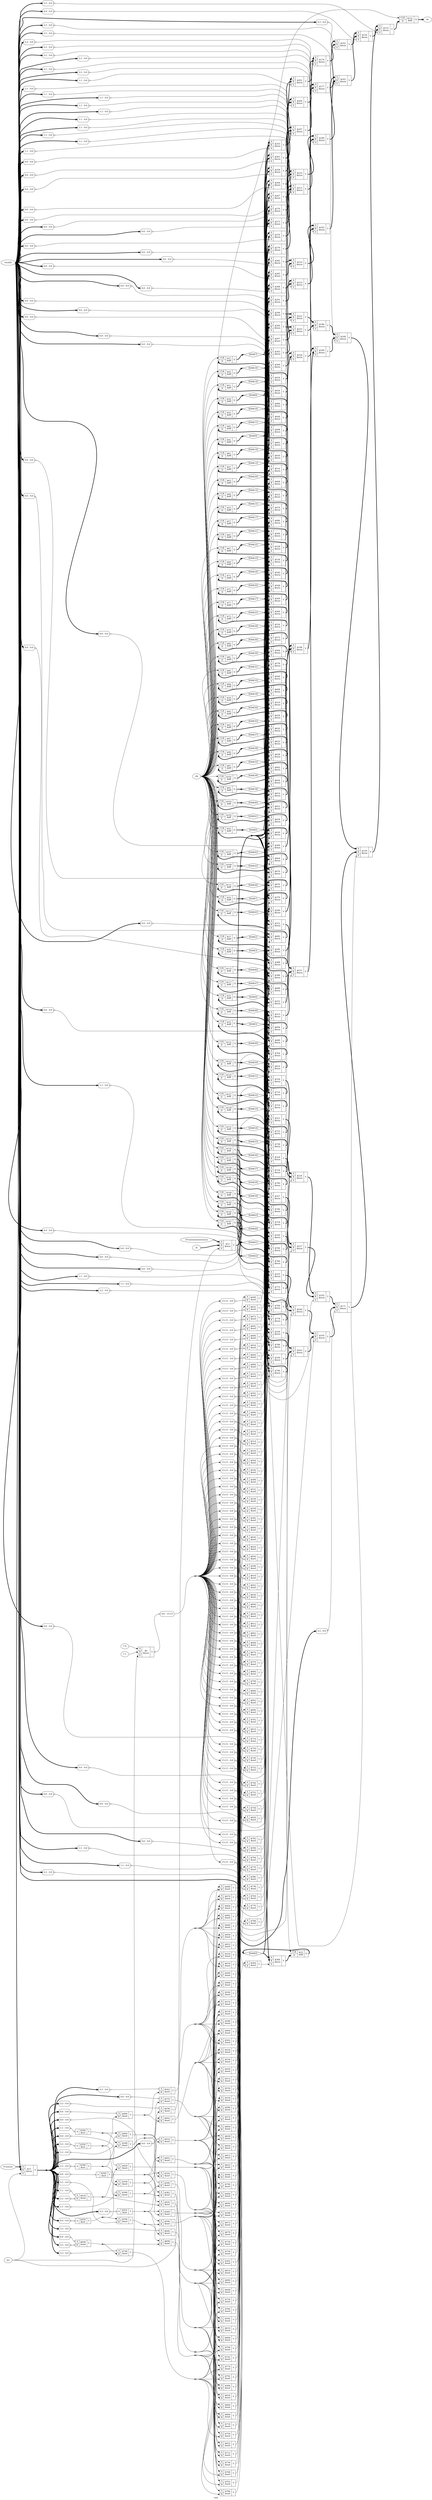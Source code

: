 digraph "ram" {
label="ram";
rankdir="LR";
remincross=true;
n290 [ shape=diamond, label="RAM[0]", color="black", fontcolor="black" ];
n291 [ shape=diamond, label="RAM[10]", color="black", fontcolor="black" ];
n292 [ shape=diamond, label="RAM[11]", color="black", fontcolor="black" ];
n293 [ shape=diamond, label="RAM[12]", color="black", fontcolor="black" ];
n294 [ shape=diamond, label="RAM[13]", color="black", fontcolor="black" ];
n295 [ shape=diamond, label="RAM[14]", color="black", fontcolor="black" ];
n296 [ shape=diamond, label="RAM[15]", color="black", fontcolor="black" ];
n297 [ shape=diamond, label="RAM[16]", color="black", fontcolor="black" ];
n298 [ shape=diamond, label="RAM[17]", color="black", fontcolor="black" ];
n299 [ shape=diamond, label="RAM[18]", color="black", fontcolor="black" ];
n300 [ shape=diamond, label="RAM[19]", color="black", fontcolor="black" ];
n301 [ shape=diamond, label="RAM[1]", color="black", fontcolor="black" ];
n302 [ shape=diamond, label="RAM[20]", color="black", fontcolor="black" ];
n303 [ shape=diamond, label="RAM[21]", color="black", fontcolor="black" ];
n304 [ shape=diamond, label="RAM[22]", color="black", fontcolor="black" ];
n305 [ shape=diamond, label="RAM[23]", color="black", fontcolor="black" ];
n306 [ shape=diamond, label="RAM[24]", color="black", fontcolor="black" ];
n307 [ shape=diamond, label="RAM[25]", color="black", fontcolor="black" ];
n308 [ shape=diamond, label="RAM[26]", color="black", fontcolor="black" ];
n309 [ shape=diamond, label="RAM[27]", color="black", fontcolor="black" ];
n310 [ shape=diamond, label="RAM[28]", color="black", fontcolor="black" ];
n311 [ shape=diamond, label="RAM[29]", color="black", fontcolor="black" ];
n312 [ shape=diamond, label="RAM[2]", color="black", fontcolor="black" ];
n313 [ shape=diamond, label="RAM[30]", color="black", fontcolor="black" ];
n314 [ shape=diamond, label="RAM[31]", color="black", fontcolor="black" ];
n315 [ shape=diamond, label="RAM[32]", color="black", fontcolor="black" ];
n316 [ shape=diamond, label="RAM[33]", color="black", fontcolor="black" ];
n317 [ shape=diamond, label="RAM[34]", color="black", fontcolor="black" ];
n318 [ shape=diamond, label="RAM[35]", color="black", fontcolor="black" ];
n319 [ shape=diamond, label="RAM[36]", color="black", fontcolor="black" ];
n320 [ shape=diamond, label="RAM[37]", color="black", fontcolor="black" ];
n321 [ shape=diamond, label="RAM[38]", color="black", fontcolor="black" ];
n322 [ shape=diamond, label="RAM[39]", color="black", fontcolor="black" ];
n323 [ shape=diamond, label="RAM[3]", color="black", fontcolor="black" ];
n324 [ shape=diamond, label="RAM[40]", color="black", fontcolor="black" ];
n325 [ shape=diamond, label="RAM[41]", color="black", fontcolor="black" ];
n326 [ shape=diamond, label="RAM[42]", color="black", fontcolor="black" ];
n327 [ shape=diamond, label="RAM[43]", color="black", fontcolor="black" ];
n328 [ shape=diamond, label="RAM[44]", color="black", fontcolor="black" ];
n329 [ shape=diamond, label="RAM[45]", color="black", fontcolor="black" ];
n330 [ shape=diamond, label="RAM[46]", color="black", fontcolor="black" ];
n331 [ shape=diamond, label="RAM[47]", color="black", fontcolor="black" ];
n332 [ shape=diamond, label="RAM[48]", color="black", fontcolor="black" ];
n333 [ shape=diamond, label="RAM[49]", color="black", fontcolor="black" ];
n334 [ shape=diamond, label="RAM[4]", color="black", fontcolor="black" ];
n335 [ shape=diamond, label="RAM[50]", color="black", fontcolor="black" ];
n336 [ shape=diamond, label="RAM[51]", color="black", fontcolor="black" ];
n337 [ shape=diamond, label="RAM[52]", color="black", fontcolor="black" ];
n338 [ shape=diamond, label="RAM[53]", color="black", fontcolor="black" ];
n339 [ shape=diamond, label="RAM[54]", color="black", fontcolor="black" ];
n340 [ shape=diamond, label="RAM[55]", color="black", fontcolor="black" ];
n341 [ shape=diamond, label="RAM[56]", color="black", fontcolor="black" ];
n342 [ shape=diamond, label="RAM[57]", color="black", fontcolor="black" ];
n343 [ shape=diamond, label="RAM[58]", color="black", fontcolor="black" ];
n344 [ shape=diamond, label="RAM[59]", color="black", fontcolor="black" ];
n345 [ shape=diamond, label="RAM[5]", color="black", fontcolor="black" ];
n346 [ shape=diamond, label="RAM[60]", color="black", fontcolor="black" ];
n347 [ shape=diamond, label="RAM[61]", color="black", fontcolor="black" ];
n348 [ shape=diamond, label="RAM[62]", color="black", fontcolor="black" ];
n349 [ shape=diamond, label="RAM[63]", color="black", fontcolor="black" ];
n350 [ shape=diamond, label="RAM[6]", color="black", fontcolor="black" ];
n351 [ shape=diamond, label="RAM[7]", color="black", fontcolor="black" ];
n352 [ shape=diamond, label="RAM[8]", color="black", fontcolor="black" ];
n353 [ shape=diamond, label="RAM[9]", color="black", fontcolor="black" ];
n354 [ shape=octagon, label="clk", color="black", fontcolor="black" ];
n355 [ shape=octagon, label="di", color="black", fontcolor="black" ];
n356 [ shape=octagon, label="do", color="black", fontcolor="black" ];
n357 [ shape=octagon, label="rwaddr", color="black", fontcolor="black" ];
n358 [ shape=octagon, label="we", color="black", fontcolor="black" ];
c361 [ shape=record, label="{{<p359> A}|$342\n$not|{<p360> Y}}" ];
x0 [ shape=record, style=rounded, label="<s0> 0:0 - 0:0 " ];
x0:e -> c361:p359:w [arrowhead=odiamond, arrowtail=odiamond, dir=both, color="black", label=""];
c362 [ shape=record, label="{{<p359> A}|$344\n$not|{<p360> Y}}" ];
x1 [ shape=record, style=rounded, label="<s0> 1:1 - 0:0 " ];
x1:e -> c362:p359:w [arrowhead=odiamond, arrowtail=odiamond, dir=both, color="black", label=""];
c363 [ shape=record, label="{{<p359> A}|$346\n$not|{<p360> Y}}" ];
x2 [ shape=record, style=rounded, label="<s0> 2:2 - 0:0 " ];
x2:e -> c363:p359:w [arrowhead=odiamond, arrowtail=odiamond, dir=both, color="black", label=""];
c364 [ shape=record, label="{{<p359> A}|$352\n$not|{<p360> Y}}" ];
x3 [ shape=record, style=rounded, label="<s0> 3:3 - 0:0 " ];
x3:e -> c364:p359:w [arrowhead=odiamond, arrowtail=odiamond, dir=both, color="black", label=""];
c365 [ shape=record, label="{{<p359> A}|$354\n$not|{<p360> Y}}" ];
x4 [ shape=record, style=rounded, label="<s0> 4:4 - 0:0 " ];
x4:e -> c365:p359:w [arrowhead=odiamond, arrowtail=odiamond, dir=both, color="black", label=""];
c366 [ shape=record, label="{{<p359> A}|$356\n$not|{<p360> Y}}" ];
x5 [ shape=record, style=rounded, label="<s0> 5:5 - 0:0 " ];
x5:e -> c366:p359:w [arrowhead=odiamond, arrowtail=odiamond, dir=both, color="black", label=""];
c368 [ shape=record, label="{{<p359> A|<p367> B}|$348\n$and|{<p360> Y}}" ];
c369 [ shape=record, label="{{<p359> A|<p367> B}|$350\n$and|{<p360> Y}}" ];
c370 [ shape=record, label="{{<p359> A|<p367> B}|$358\n$and|{<p360> Y}}" ];
c371 [ shape=record, label="{{<p359> A|<p367> B}|$360\n$and|{<p360> Y}}" ];
c372 [ shape=record, label="{{<p359> A|<p367> B}|$362\n$and|{<p360> Y}}" ];
c373 [ shape=record, label="{{<p359> A|<p367> B}|$370\n$and|{<p360> Y}}" ];
x6 [ shape=record, style=rounded, label="<s0> 0:0 - 0:0 " ];
x6:e -> c373:p359:w [arrowhead=odiamond, arrowtail=odiamond, dir=both, color="black", label=""];
c374 [ shape=record, label="{{<p359> A|<p367> B}|$372\n$and|{<p360> Y}}" ];
c375 [ shape=record, label="{{<p359> A|<p367> B}|$380\n$and|{<p360> Y}}" ];
x7 [ shape=record, style=rounded, label="<s0> 1:1 - 0:0 " ];
x7:e -> c375:p359:w [arrowhead=odiamond, arrowtail=odiamond, dir=both, color="black", label=""];
c376 [ shape=record, label="{{<p359> A|<p367> B}|$382\n$and|{<p360> Y}}" ];
c377 [ shape=record, label="{{<p359> A|<p367> B}|$384\n$and|{<p360> Y}}" ];
c378 [ shape=record, label="{{<p359> A|<p367> B}|$390\n$and|{<p360> Y}}" ];
x8 [ shape=record, style=rounded, label="<s0> 0:0 - 0:0 " ];
x8:e -> c378:p359:w [arrowhead=odiamond, arrowtail=odiamond, dir=both, color="black", label=""];
c379 [ shape=record, label="{{<p359> A|<p367> B}|$392\n$and|{<p360> Y}}" ];
c380 [ shape=record, label="{{<p359> A|<p367> B}|$400\n$and|{<p360> Y}}" ];
x9 [ shape=record, style=rounded, label="<s0> 2:2 - 0:0 " ];
x9:e -> c380:p367:w [arrowhead=odiamond, arrowtail=odiamond, dir=both, color="black", label=""];
c381 [ shape=record, label="{{<p359> A|<p367> B}|$402\n$and|{<p360> Y}}" ];
c382 [ shape=record, label="{{<p359> A|<p367> B}|$404\n$and|{<p360> Y}}" ];
c383 [ shape=record, label="{{<p359> A|<p367> B}|$410\n$and|{<p360> Y}}" ];
x10 [ shape=record, style=rounded, label="<s0> 0:0 - 0:0 " ];
x10:e -> c383:p359:w [arrowhead=odiamond, arrowtail=odiamond, dir=both, color="black", label=""];
c384 [ shape=record, label="{{<p359> A|<p367> B}|$412\n$and|{<p360> Y}}" ];
c385 [ shape=record, label="{{<p359> A|<p367> B}|$418\n$and|{<p360> Y}}" ];
x11 [ shape=record, style=rounded, label="<s0> 1:1 - 0:0 " ];
x11:e -> c385:p359:w [arrowhead=odiamond, arrowtail=odiamond, dir=both, color="black", label=""];
x12 [ shape=record, style=rounded, label="<s0> 2:2 - 0:0 " ];
x12:e -> c385:p367:w [arrowhead=odiamond, arrowtail=odiamond, dir=both, color="black", label=""];
c386 [ shape=record, label="{{<p359> A|<p367> B}|$420\n$and|{<p360> Y}}" ];
c387 [ shape=record, label="{{<p359> A|<p367> B}|$422\n$and|{<p360> Y}}" ];
c388 [ shape=record, label="{{<p359> A|<p367> B}|$428\n$and|{<p360> Y}}" ];
x13 [ shape=record, style=rounded, label="<s0> 0:0 - 0:0 " ];
x13:e -> c388:p359:w [arrowhead=odiamond, arrowtail=odiamond, dir=both, color="black", label=""];
c389 [ shape=record, label="{{<p359> A|<p367> B}|$430\n$and|{<p360> Y}}" ];
c390 [ shape=record, label="{{<p359> A|<p367> B}|$438\n$and|{<p360> Y}}" ];
x14 [ shape=record, style=rounded, label="<s0> 3:3 - 0:0 " ];
x14:e -> c390:p359:w [arrowhead=odiamond, arrowtail=odiamond, dir=both, color="black", label=""];
c391 [ shape=record, label="{{<p359> A|<p367> B}|$440\n$and|{<p360> Y}}" ];
c392 [ shape=record, label="{{<p359> A|<p367> B}|$446\n$and|{<p360> Y}}" ];
c393 [ shape=record, label="{{<p359> A|<p367> B}|$452\n$and|{<p360> Y}}" ];
c394 [ shape=record, label="{{<p359> A|<p367> B}|$458\n$and|{<p360> Y}}" ];
c395 [ shape=record, label="{{<p359> A|<p367> B}|$464\n$and|{<p360> Y}}" ];
c396 [ shape=record, label="{{<p359> A|<p367> B}|$470\n$and|{<p360> Y}}" ];
c397 [ shape=record, label="{{<p359> A|<p367> B}|$476\n$and|{<p360> Y}}" ];
c398 [ shape=record, label="{{<p359> A|<p367> B}|$482\n$and|{<p360> Y}}" ];
c399 [ shape=record, label="{{<p359> A|<p367> B}|$490\n$and|{<p360> Y}}" ];
x15 [ shape=record, style=rounded, label="<s0> 4:4 - 0:0 " ];
x15:e -> c399:p359:w [arrowhead=odiamond, arrowtail=odiamond, dir=both, color="black", label=""];
c400 [ shape=record, label="{{<p359> A|<p367> B}|$492\n$and|{<p360> Y}}" ];
c401 [ shape=record, label="{{<p359> A|<p367> B}|$494\n$and|{<p360> Y}}" ];
c402 [ shape=record, label="{{<p359> A|<p367> B}|$500\n$and|{<p360> Y}}" ];
c403 [ shape=record, label="{{<p359> A|<p367> B}|$506\n$and|{<p360> Y}}" ];
c404 [ shape=record, label="{{<p359> A|<p367> B}|$512\n$and|{<p360> Y}}" ];
c405 [ shape=record, label="{{<p359> A|<p367> B}|$518\n$and|{<p360> Y}}" ];
c406 [ shape=record, label="{{<p359> A|<p367> B}|$524\n$and|{<p360> Y}}" ];
c407 [ shape=record, label="{{<p359> A|<p367> B}|$530\n$and|{<p360> Y}}" ];
c408 [ shape=record, label="{{<p359> A|<p367> B}|$536\n$and|{<p360> Y}}" ];
c409 [ shape=record, label="{{<p359> A|<p367> B}|$542\n$and|{<p360> Y}}" ];
x16 [ shape=record, style=rounded, label="<s0> 3:3 - 0:0 " ];
x16:e -> c409:p359:w [arrowhead=odiamond, arrowtail=odiamond, dir=both, color="black", label=""];
c410 [ shape=record, label="{{<p359> A|<p367> B}|$544\n$and|{<p360> Y}}" ];
c411 [ shape=record, label="{{<p359> A|<p367> B}|$550\n$and|{<p360> Y}}" ];
c412 [ shape=record, label="{{<p359> A|<p367> B}|$556\n$and|{<p360> Y}}" ];
c413 [ shape=record, label="{{<p359> A|<p367> B}|$562\n$and|{<p360> Y}}" ];
c414 [ shape=record, label="{{<p359> A|<p367> B}|$568\n$and|{<p360> Y}}" ];
c415 [ shape=record, label="{{<p359> A|<p367> B}|$574\n$and|{<p360> Y}}" ];
c416 [ shape=record, label="{{<p359> A|<p367> B}|$580\n$and|{<p360> Y}}" ];
c417 [ shape=record, label="{{<p359> A|<p367> B}|$586\n$and|{<p360> Y}}" ];
c418 [ shape=record, label="{{<p359> A|<p367> B}|$594\n$and|{<p360> Y}}" ];
x17 [ shape=record, style=rounded, label="<s0> 5:5 - 0:0 " ];
x17:e -> c418:p367:w [arrowhead=odiamond, arrowtail=odiamond, dir=both, color="black", label=""];
c419 [ shape=record, label="{{<p359> A|<p367> B}|$596\n$and|{<p360> Y}}" ];
c420 [ shape=record, label="{{<p359> A|<p367> B}|$598\n$and|{<p360> Y}}" ];
c421 [ shape=record, label="{{<p359> A|<p367> B}|$604\n$and|{<p360> Y}}" ];
c422 [ shape=record, label="{{<p359> A|<p367> B}|$610\n$and|{<p360> Y}}" ];
c423 [ shape=record, label="{{<p359> A|<p367> B}|$616\n$and|{<p360> Y}}" ];
c424 [ shape=record, label="{{<p359> A|<p367> B}|$622\n$and|{<p360> Y}}" ];
c425 [ shape=record, label="{{<p359> A|<p367> B}|$628\n$and|{<p360> Y}}" ];
c426 [ shape=record, label="{{<p359> A|<p367> B}|$634\n$and|{<p360> Y}}" ];
c427 [ shape=record, label="{{<p359> A|<p367> B}|$640\n$and|{<p360> Y}}" ];
c428 [ shape=record, label="{{<p359> A|<p367> B}|$646\n$and|{<p360> Y}}" ];
x18 [ shape=record, style=rounded, label="<s0> 3:3 - 0:0 " ];
x18:e -> c428:p359:w [arrowhead=odiamond, arrowtail=odiamond, dir=both, color="black", label=""];
c429 [ shape=record, label="{{<p359> A|<p367> B}|$648\n$and|{<p360> Y}}" ];
c430 [ shape=record, label="{{<p359> A|<p367> B}|$654\n$and|{<p360> Y}}" ];
c431 [ shape=record, label="{{<p359> A|<p367> B}|$660\n$and|{<p360> Y}}" ];
c432 [ shape=record, label="{{<p359> A|<p367> B}|$666\n$and|{<p360> Y}}" ];
c433 [ shape=record, label="{{<p359> A|<p367> B}|$672\n$and|{<p360> Y}}" ];
c434 [ shape=record, label="{{<p359> A|<p367> B}|$678\n$and|{<p360> Y}}" ];
c435 [ shape=record, label="{{<p359> A|<p367> B}|$684\n$and|{<p360> Y}}" ];
c436 [ shape=record, label="{{<p359> A|<p367> B}|$690\n$and|{<p360> Y}}" ];
c437 [ shape=record, label="{{<p359> A|<p367> B}|$696\n$and|{<p360> Y}}" ];
x19 [ shape=record, style=rounded, label="<s0> 4:4 - 0:0 " ];
x19:e -> c437:p359:w [arrowhead=odiamond, arrowtail=odiamond, dir=both, color="black", label=""];
x20 [ shape=record, style=rounded, label="<s0> 5:5 - 0:0 " ];
x20:e -> c437:p367:w [arrowhead=odiamond, arrowtail=odiamond, dir=both, color="black", label=""];
c438 [ shape=record, label="{{<p359> A|<p367> B}|$698\n$and|{<p360> Y}}" ];
c439 [ shape=record, label="{{<p359> A|<p367> B}|$700\n$and|{<p360> Y}}" ];
c440 [ shape=record, label="{{<p359> A|<p367> B}|$706\n$and|{<p360> Y}}" ];
c441 [ shape=record, label="{{<p359> A|<p367> B}|$712\n$and|{<p360> Y}}" ];
c442 [ shape=record, label="{{<p359> A|<p367> B}|$718\n$and|{<p360> Y}}" ];
c443 [ shape=record, label="{{<p359> A|<p367> B}|$724\n$and|{<p360> Y}}" ];
c444 [ shape=record, label="{{<p359> A|<p367> B}|$730\n$and|{<p360> Y}}" ];
c445 [ shape=record, label="{{<p359> A|<p367> B}|$736\n$and|{<p360> Y}}" ];
c446 [ shape=record, label="{{<p359> A|<p367> B}|$742\n$and|{<p360> Y}}" ];
c447 [ shape=record, label="{{<p359> A|<p367> B}|$748\n$and|{<p360> Y}}" ];
x21 [ shape=record, style=rounded, label="<s0> 3:3 - 0:0 " ];
x21:e -> c447:p359:w [arrowhead=odiamond, arrowtail=odiamond, dir=both, color="black", label=""];
c448 [ shape=record, label="{{<p359> A|<p367> B}|$750\n$and|{<p360> Y}}" ];
c449 [ shape=record, label="{{<p359> A|<p367> B}|$756\n$and|{<p360> Y}}" ];
c450 [ shape=record, label="{{<p359> A|<p367> B}|$762\n$and|{<p360> Y}}" ];
c451 [ shape=record, label="{{<p359> A|<p367> B}|$768\n$and|{<p360> Y}}" ];
c452 [ shape=record, label="{{<p359> A|<p367> B}|$774\n$and|{<p360> Y}}" ];
c453 [ shape=record, label="{{<p359> A|<p367> B}|$780\n$and|{<p360> Y}}" ];
c454 [ shape=record, label="{{<p359> A|<p367> B}|$786\n$and|{<p360> Y}}" ];
c455 [ shape=record, label="{{<p359> A|<p367> B}|$792\n$and|{<p360> Y}}" ];
c457 [ shape=record, label="{{<p359> A|<p367> B|<p456> S}|$153\n$mux|{<p360> Y}}" ];
x22 [ shape=record, style=rounded, label="<s0> 5:5 - 0:0 " ];
x22:e -> c457:p456:w [arrowhead=odiamond, arrowtail=odiamond, dir=both, color="black", label=""];
c458 [ shape=record, label="{{<p359> A|<p367> B|<p456> S}|$156\n$mux|{<p360> Y}}" ];
x23 [ shape=record, style=rounded, label="<s0> 4:4 - 0:0 " ];
x23:e -> c458:p456:w [arrowhead=odiamond, arrowtail=odiamond, dir=both, color="black", label=""];
c459 [ shape=record, label="{{<p359> A|<p367> B|<p456> S}|$159\n$mux|{<p360> Y}}" ];
x24 [ shape=record, style=rounded, label="<s0> 4:4 - 0:0 " ];
x24:e -> c459:p456:w [arrowhead=odiamond, arrowtail=odiamond, dir=both, color="black", label=""];
c460 [ shape=record, label="{{<p359> A|<p367> B|<p456> S}|$162\n$mux|{<p360> Y}}" ];
x25 [ shape=record, style=rounded, label="<s0> 3:3 - 0:0 " ];
x25:e -> c460:p456:w [arrowhead=odiamond, arrowtail=odiamond, dir=both, color="black", label=""];
c461 [ shape=record, label="{{<p359> A|<p367> B|<p456> S}|$165\n$mux|{<p360> Y}}" ];
x26 [ shape=record, style=rounded, label="<s0> 3:3 - 0:0 " ];
x26:e -> c461:p456:w [arrowhead=odiamond, arrowtail=odiamond, dir=both, color="black", label=""];
c462 [ shape=record, label="{{<p359> A|<p367> B|<p456> S}|$168\n$mux|{<p360> Y}}" ];
x27 [ shape=record, style=rounded, label="<s0> 3:3 - 0:0 " ];
x27:e -> c462:p456:w [arrowhead=odiamond, arrowtail=odiamond, dir=both, color="black", label=""];
c463 [ shape=record, label="{{<p359> A|<p367> B|<p456> S}|$171\n$mux|{<p360> Y}}" ];
x28 [ shape=record, style=rounded, label="<s0> 3:3 - 0:0 " ];
x28:e -> c463:p456:w [arrowhead=odiamond, arrowtail=odiamond, dir=both, color="black", label=""];
c464 [ shape=record, label="{{<p359> A|<p367> B|<p456> S}|$174\n$mux|{<p360> Y}}" ];
x29 [ shape=record, style=rounded, label="<s0> 2:2 - 0:0 " ];
x29:e -> c464:p456:w [arrowhead=odiamond, arrowtail=odiamond, dir=both, color="black", label=""];
c465 [ shape=record, label="{{<p359> A|<p367> B|<p456> S}|$177\n$mux|{<p360> Y}}" ];
x30 [ shape=record, style=rounded, label="<s0> 2:2 - 0:0 " ];
x30:e -> c465:p456:w [arrowhead=odiamond, arrowtail=odiamond, dir=both, color="black", label=""];
c466 [ shape=record, label="{{<p359> A|<p367> B|<p456> S}|$180\n$mux|{<p360> Y}}" ];
x31 [ shape=record, style=rounded, label="<s0> 2:2 - 0:0 " ];
x31:e -> c466:p456:w [arrowhead=odiamond, arrowtail=odiamond, dir=both, color="black", label=""];
c467 [ shape=record, label="{{<p359> A|<p367> B|<p456> S}|$183\n$mux|{<p360> Y}}" ];
x32 [ shape=record, style=rounded, label="<s0> 2:2 - 0:0 " ];
x32:e -> c467:p456:w [arrowhead=odiamond, arrowtail=odiamond, dir=both, color="black", label=""];
c468 [ shape=record, label="{{<p359> A|<p367> B|<p456> S}|$186\n$mux|{<p360> Y}}" ];
x33 [ shape=record, style=rounded, label="<s0> 2:2 - 0:0 " ];
x33:e -> c468:p456:w [arrowhead=odiamond, arrowtail=odiamond, dir=both, color="black", label=""];
c469 [ shape=record, label="{{<p359> A|<p367> B|<p456> S}|$189\n$mux|{<p360> Y}}" ];
x34 [ shape=record, style=rounded, label="<s0> 2:2 - 0:0 " ];
x34:e -> c469:p456:w [arrowhead=odiamond, arrowtail=odiamond, dir=both, color="black", label=""];
c470 [ shape=record, label="{{<p359> A|<p367> B|<p456> S}|$192\n$mux|{<p360> Y}}" ];
x35 [ shape=record, style=rounded, label="<s0> 2:2 - 0:0 " ];
x35:e -> c470:p456:w [arrowhead=odiamond, arrowtail=odiamond, dir=both, color="black", label=""];
c471 [ shape=record, label="{{<p359> A|<p367> B|<p456> S}|$195\n$mux|{<p360> Y}}" ];
x36 [ shape=record, style=rounded, label="<s0> 2:2 - 0:0 " ];
x36:e -> c471:p456:w [arrowhead=odiamond, arrowtail=odiamond, dir=both, color="black", label=""];
c472 [ shape=record, label="{{<p359> A|<p367> B|<p456> S}|$198\n$mux|{<p360> Y}}" ];
x37 [ shape=record, style=rounded, label="<s0> 1:1 - 0:0 " ];
x37:e -> c472:p456:w [arrowhead=odiamond, arrowtail=odiamond, dir=both, color="black", label=""];
c473 [ shape=record, label="{{<p359> A|<p367> B|<p456> S}|$228\n$mux|{<p360> Y}}" ];
x38 [ shape=record, style=rounded, label="<s0> 1:1 - 0:0 " ];
x38:e -> c473:p456:w [arrowhead=odiamond, arrowtail=odiamond, dir=both, color="black", label=""];
c474 [ shape=record, label="{{<p359> A|<p367> B|<p456> S}|$231\n$mux|{<p360> Y}}" ];
x39 [ shape=record, style=rounded, label="<s0> 1:1 - 0:0 " ];
x39:e -> c474:p456:w [arrowhead=odiamond, arrowtail=odiamond, dir=both, color="black", label=""];
c475 [ shape=record, label="{{<p359> A|<p367> B|<p456> S}|$234\n$mux|{<p360> Y}}" ];
x40 [ shape=record, style=rounded, label="<s0> 1:1 - 0:0 " ];
x40:e -> c475:p456:w [arrowhead=odiamond, arrowtail=odiamond, dir=both, color="black", label=""];
c476 [ shape=record, label="{{<p359> A|<p367> B|<p456> S}|$237\n$mux|{<p360> Y}}" ];
x41 [ shape=record, style=rounded, label="<s0> 1:1 - 0:0 " ];
x41:e -> c476:p456:w [arrowhead=odiamond, arrowtail=odiamond, dir=both, color="black", label=""];
c477 [ shape=record, label="{{<p359> A|<p367> B|<p456> S}|$240\n$mux|{<p360> Y}}" ];
x42 [ shape=record, style=rounded, label="<s0> 1:1 - 0:0 " ];
x42:e -> c477:p456:w [arrowhead=odiamond, arrowtail=odiamond, dir=both, color="black", label=""];
c478 [ shape=record, label="{{<p359> A|<p367> B|<p456> S}|$243\n$mux|{<p360> Y}}" ];
x43 [ shape=record, style=rounded, label="<s0> 1:1 - 0:0 " ];
x43:e -> c478:p456:w [arrowhead=odiamond, arrowtail=odiamond, dir=both, color="black", label=""];
c479 [ shape=record, label="{{<p359> A|<p367> B|<p456> S}|$201\n$mux|{<p360> Y}}" ];
x44 [ shape=record, style=rounded, label="<s0> 1:1 - 0:0 " ];
x44:e -> c479:p456:w [arrowhead=odiamond, arrowtail=odiamond, dir=both, color="black", label=""];
c480 [ shape=record, label="{{<p359> A|<p367> B|<p456> S}|$204\n$mux|{<p360> Y}}" ];
x45 [ shape=record, style=rounded, label="<s0> 1:1 - 0:0 " ];
x45:e -> c480:p456:w [arrowhead=odiamond, arrowtail=odiamond, dir=both, color="black", label=""];
c481 [ shape=record, label="{{<p359> A|<p367> B|<p456> S}|$207\n$mux|{<p360> Y}}" ];
x46 [ shape=record, style=rounded, label="<s0> 1:1 - 0:0 " ];
x46:e -> c481:p456:w [arrowhead=odiamond, arrowtail=odiamond, dir=both, color="black", label=""];
c482 [ shape=record, label="{{<p359> A|<p367> B|<p456> S}|$210\n$mux|{<p360> Y}}" ];
x47 [ shape=record, style=rounded, label="<s0> 1:1 - 0:0 " ];
x47:e -> c482:p456:w [arrowhead=odiamond, arrowtail=odiamond, dir=both, color="black", label=""];
c483 [ shape=record, label="{{<p359> A|<p367> B|<p456> S}|$213\n$mux|{<p360> Y}}" ];
x48 [ shape=record, style=rounded, label="<s0> 1:1 - 0:0 " ];
x48:e -> c483:p456:w [arrowhead=odiamond, arrowtail=odiamond, dir=both, color="black", label=""];
c484 [ shape=record, label="{{<p359> A|<p367> B|<p456> S}|$216\n$mux|{<p360> Y}}" ];
x49 [ shape=record, style=rounded, label="<s0> 1:1 - 0:0 " ];
x49:e -> c484:p456:w [arrowhead=odiamond, arrowtail=odiamond, dir=both, color="black", label=""];
c485 [ shape=record, label="{{<p359> A|<p367> B|<p456> S}|$219\n$mux|{<p360> Y}}" ];
x50 [ shape=record, style=rounded, label="<s0> 1:1 - 0:0 " ];
x50:e -> c485:p456:w [arrowhead=odiamond, arrowtail=odiamond, dir=both, color="black", label=""];
c486 [ shape=record, label="{{<p359> A|<p367> B|<p456> S}|$222\n$mux|{<p360> Y}}" ];
x51 [ shape=record, style=rounded, label="<s0> 1:1 - 0:0 " ];
x51:e -> c486:p456:w [arrowhead=odiamond, arrowtail=odiamond, dir=both, color="black", label=""];
c487 [ shape=record, label="{{<p359> A|<p367> B|<p456> S}|$225\n$mux|{<p360> Y}}" ];
x52 [ shape=record, style=rounded, label="<s0> 1:1 - 0:0 " ];
x52:e -> c487:p456:w [arrowhead=odiamond, arrowtail=odiamond, dir=both, color="black", label=""];
c488 [ shape=record, label="{{<p359> A|<p367> B|<p456> S}|$246\n$mux|{<p360> Y}}" ];
x53 [ shape=record, style=rounded, label="<s0> 0:0 - 0:0 " ];
x53:e -> c488:p456:w [arrowhead=odiamond, arrowtail=odiamond, dir=both, color="black", label=""];
c489 [ shape=record, label="{{<p359> A|<p367> B|<p456> S}|$276\n$mux|{<p360> Y}}" ];
x54 [ shape=record, style=rounded, label="<s0> 0:0 - 0:0 " ];
x54:e -> c489:p456:w [arrowhead=odiamond, arrowtail=odiamond, dir=both, color="black", label=""];
c490 [ shape=record, label="{{<p359> A|<p367> B|<p456> S}|$279\n$mux|{<p360> Y}}" ];
x55 [ shape=record, style=rounded, label="<s0> 0:0 - 0:0 " ];
x55:e -> c490:p456:w [arrowhead=odiamond, arrowtail=odiamond, dir=both, color="black", label=""];
c491 [ shape=record, label="{{<p359> A|<p367> B|<p456> S}|$282\n$mux|{<p360> Y}}" ];
x56 [ shape=record, style=rounded, label="<s0> 0:0 - 0:0 " ];
x56:e -> c491:p456:w [arrowhead=odiamond, arrowtail=odiamond, dir=both, color="black", label=""];
c492 [ shape=record, label="{{<p359> A|<p367> B|<p456> S}|$285\n$mux|{<p360> Y}}" ];
x57 [ shape=record, style=rounded, label="<s0> 0:0 - 0:0 " ];
x57:e -> c492:p456:w [arrowhead=odiamond, arrowtail=odiamond, dir=both, color="black", label=""];
c493 [ shape=record, label="{{<p359> A|<p367> B|<p456> S}|$288\n$mux|{<p360> Y}}" ];
x58 [ shape=record, style=rounded, label="<s0> 0:0 - 0:0 " ];
x58:e -> c493:p456:w [arrowhead=odiamond, arrowtail=odiamond, dir=both, color="black", label=""];
c494 [ shape=record, label="{{<p359> A|<p367> B|<p456> S}|$291\n$mux|{<p360> Y}}" ];
x59 [ shape=record, style=rounded, label="<s0> 0:0 - 0:0 " ];
x59:e -> c494:p456:w [arrowhead=odiamond, arrowtail=odiamond, dir=both, color="black", label=""];
c495 [ shape=record, label="{{<p359> A|<p367> B|<p456> S}|$294\n$mux|{<p360> Y}}" ];
x60 [ shape=record, style=rounded, label="<s0> 0:0 - 0:0 " ];
x60:e -> c495:p456:w [arrowhead=odiamond, arrowtail=odiamond, dir=both, color="black", label=""];
c496 [ shape=record, label="{{<p359> A|<p367> B|<p456> S}|$297\n$mux|{<p360> Y}}" ];
x61 [ shape=record, style=rounded, label="<s0> 0:0 - 0:0 " ];
x61:e -> c496:p456:w [arrowhead=odiamond, arrowtail=odiamond, dir=both, color="black", label=""];
c497 [ shape=record, label="{{<p359> A|<p367> B|<p456> S}|$300\n$mux|{<p360> Y}}" ];
x62 [ shape=record, style=rounded, label="<s0> 0:0 - 0:0 " ];
x62:e -> c497:p456:w [arrowhead=odiamond, arrowtail=odiamond, dir=both, color="black", label=""];
c498 [ shape=record, label="{{<p359> A|<p367> B|<p456> S}|$303\n$mux|{<p360> Y}}" ];
x63 [ shape=record, style=rounded, label="<s0> 0:0 - 0:0 " ];
x63:e -> c498:p456:w [arrowhead=odiamond, arrowtail=odiamond, dir=both, color="black", label=""];
c499 [ shape=record, label="{{<p359> A|<p367> B|<p456> S}|$249\n$mux|{<p360> Y}}" ];
x64 [ shape=record, style=rounded, label="<s0> 0:0 - 0:0 " ];
x64:e -> c499:p456:w [arrowhead=odiamond, arrowtail=odiamond, dir=both, color="black", label=""];
c500 [ shape=record, label="{{<p359> A|<p367> B|<p456> S}|$306\n$mux|{<p360> Y}}" ];
x65 [ shape=record, style=rounded, label="<s0> 0:0 - 0:0 " ];
x65:e -> c500:p456:w [arrowhead=odiamond, arrowtail=odiamond, dir=both, color="black", label=""];
c501 [ shape=record, label="{{<p359> A|<p367> B|<p456> S}|$309\n$mux|{<p360> Y}}" ];
x66 [ shape=record, style=rounded, label="<s0> 0:0 - 0:0 " ];
x66:e -> c501:p456:w [arrowhead=odiamond, arrowtail=odiamond, dir=both, color="black", label=""];
c502 [ shape=record, label="{{<p359> A|<p367> B|<p456> S}|$312\n$mux|{<p360> Y}}" ];
x67 [ shape=record, style=rounded, label="<s0> 0:0 - 0:0 " ];
x67:e -> c502:p456:w [arrowhead=odiamond, arrowtail=odiamond, dir=both, color="black", label=""];
c503 [ shape=record, label="{{<p359> A|<p367> B|<p456> S}|$315\n$mux|{<p360> Y}}" ];
x68 [ shape=record, style=rounded, label="<s0> 0:0 - 0:0 " ];
x68:e -> c503:p456:w [arrowhead=odiamond, arrowtail=odiamond, dir=both, color="black", label=""];
c504 [ shape=record, label="{{<p359> A|<p367> B|<p456> S}|$318\n$mux|{<p360> Y}}" ];
x69 [ shape=record, style=rounded, label="<s0> 0:0 - 0:0 " ];
x69:e -> c504:p456:w [arrowhead=odiamond, arrowtail=odiamond, dir=both, color="black", label=""];
c505 [ shape=record, label="{{<p359> A|<p367> B|<p456> S}|$321\n$mux|{<p360> Y}}" ];
x70 [ shape=record, style=rounded, label="<s0> 0:0 - 0:0 " ];
x70:e -> c505:p456:w [arrowhead=odiamond, arrowtail=odiamond, dir=both, color="black", label=""];
c506 [ shape=record, label="{{<p359> A|<p367> B|<p456> S}|$324\n$mux|{<p360> Y}}" ];
x71 [ shape=record, style=rounded, label="<s0> 0:0 - 0:0 " ];
x71:e -> c506:p456:w [arrowhead=odiamond, arrowtail=odiamond, dir=both, color="black", label=""];
c507 [ shape=record, label="{{<p359> A|<p367> B|<p456> S}|$327\n$mux|{<p360> Y}}" ];
x72 [ shape=record, style=rounded, label="<s0> 0:0 - 0:0 " ];
x72:e -> c507:p456:w [arrowhead=odiamond, arrowtail=odiamond, dir=both, color="black", label=""];
c508 [ shape=record, label="{{<p359> A|<p367> B|<p456> S}|$330\n$mux|{<p360> Y}}" ];
x73 [ shape=record, style=rounded, label="<s0> 0:0 - 0:0 " ];
x73:e -> c508:p456:w [arrowhead=odiamond, arrowtail=odiamond, dir=both, color="black", label=""];
c509 [ shape=record, label="{{<p359> A|<p367> B|<p456> S}|$333\n$mux|{<p360> Y}}" ];
x74 [ shape=record, style=rounded, label="<s0> 0:0 - 0:0 " ];
x74:e -> c509:p456:w [arrowhead=odiamond, arrowtail=odiamond, dir=both, color="black", label=""];
c510 [ shape=record, label="{{<p359> A|<p367> B|<p456> S}|$252\n$mux|{<p360> Y}}" ];
x75 [ shape=record, style=rounded, label="<s0> 0:0 - 0:0 " ];
x75:e -> c510:p456:w [arrowhead=odiamond, arrowtail=odiamond, dir=both, color="black", label=""];
c511 [ shape=record, label="{{<p359> A|<p367> B|<p456> S}|$336\n$mux|{<p360> Y}}" ];
x76 [ shape=record, style=rounded, label="<s0> 0:0 - 0:0 " ];
x76:e -> c511:p456:w [arrowhead=odiamond, arrowtail=odiamond, dir=both, color="black", label=""];
c512 [ shape=record, label="{{<p359> A|<p367> B|<p456> S}|$339\n$mux|{<p360> Y}}" ];
x77 [ shape=record, style=rounded, label="<s0> 0:0 - 0:0 " ];
x77:e -> c512:p456:w [arrowhead=odiamond, arrowtail=odiamond, dir=both, color="black", label=""];
c513 [ shape=record, label="{{<p359> A|<p367> B|<p456> S}|$255\n$mux|{<p360> Y}}" ];
x78 [ shape=record, style=rounded, label="<s0> 0:0 - 0:0 " ];
x78:e -> c513:p456:w [arrowhead=odiamond, arrowtail=odiamond, dir=both, color="black", label=""];
c514 [ shape=record, label="{{<p359> A|<p367> B|<p456> S}|$258\n$mux|{<p360> Y}}" ];
x79 [ shape=record, style=rounded, label="<s0> 0:0 - 0:0 " ];
x79:e -> c514:p456:w [arrowhead=odiamond, arrowtail=odiamond, dir=both, color="black", label=""];
c515 [ shape=record, label="{{<p359> A|<p367> B|<p456> S}|$261\n$mux|{<p360> Y}}" ];
x80 [ shape=record, style=rounded, label="<s0> 0:0 - 0:0 " ];
x80:e -> c515:p456:w [arrowhead=odiamond, arrowtail=odiamond, dir=both, color="black", label=""];
c516 [ shape=record, label="{{<p359> A|<p367> B|<p456> S}|$264\n$mux|{<p360> Y}}" ];
x81 [ shape=record, style=rounded, label="<s0> 0:0 - 0:0 " ];
x81:e -> c516:p456:w [arrowhead=odiamond, arrowtail=odiamond, dir=both, color="black", label=""];
c517 [ shape=record, label="{{<p359> A|<p367> B|<p456> S}|$267\n$mux|{<p360> Y}}" ];
x82 [ shape=record, style=rounded, label="<s0> 0:0 - 0:0 " ];
x82:e -> c517:p456:w [arrowhead=odiamond, arrowtail=odiamond, dir=both, color="black", label=""];
c518 [ shape=record, label="{{<p359> A|<p367> B|<p456> S}|$270\n$mux|{<p360> Y}}" ];
x83 [ shape=record, style=rounded, label="<s0> 0:0 - 0:0 " ];
x83:e -> c518:p456:w [arrowhead=odiamond, arrowtail=odiamond, dir=both, color="black", label=""];
c519 [ shape=record, label="{{<p359> A|<p367> B|<p456> S}|$273\n$mux|{<p360> Y}}" ];
x84 [ shape=record, style=rounded, label="<s0> 0:0 - 0:0 " ];
x84:e -> c519:p456:w [arrowhead=odiamond, arrowtail=odiamond, dir=both, color="black", label=""];
c523 [ shape=record, label="{{<p520> CLK|<p521> D}|$151\n$dff|{<p522> Q}}" ];
c524 [ shape=record, label="{{<p359> A|<p367> B}|$364\n$and|{<p360> Y}}" ];
x85 [ shape=record, style=rounded, label="<s0> 15:15 - 0:0 " ];
x85:e -> c524:p367:w [arrowhead=odiamond, arrowtail=odiamond, dir=both, color="black", label=""];
c525 [ shape=record, label="{{<p359> A|<p367> B}|$454\n$and|{<p360> Y}}" ];
x86 [ shape=record, style=rounded, label="<s0> 15:15 - 0:0 " ];
x86:e -> c525:p367:w [arrowhead=odiamond, arrowtail=odiamond, dir=both, color="black", label=""];
c526 [ shape=record, label="{{<p359> A|<p367> B}|$460\n$and|{<p360> Y}}" ];
x87 [ shape=record, style=rounded, label="<s0> 15:15 - 0:0 " ];
x87:e -> c526:p367:w [arrowhead=odiamond, arrowtail=odiamond, dir=both, color="black", label=""];
c527 [ shape=record, label="{{<p359> A|<p367> B}|$466\n$and|{<p360> Y}}" ];
x88 [ shape=record, style=rounded, label="<s0> 15:15 - 0:0 " ];
x88:e -> c527:p367:w [arrowhead=odiamond, arrowtail=odiamond, dir=both, color="black", label=""];
c528 [ shape=record, label="{{<p359> A|<p367> B}|$472\n$and|{<p360> Y}}" ];
x89 [ shape=record, style=rounded, label="<s0> 15:15 - 0:0 " ];
x89:e -> c528:p367:w [arrowhead=odiamond, arrowtail=odiamond, dir=both, color="black", label=""];
c529 [ shape=record, label="{{<p359> A|<p367> B}|$478\n$and|{<p360> Y}}" ];
x90 [ shape=record, style=rounded, label="<s0> 15:15 - 0:0 " ];
x90:e -> c529:p367:w [arrowhead=odiamond, arrowtail=odiamond, dir=both, color="black", label=""];
c530 [ shape=record, label="{{<p359> A|<p367> B}|$484\n$and|{<p360> Y}}" ];
x91 [ shape=record, style=rounded, label="<s0> 15:15 - 0:0 " ];
x91:e -> c530:p367:w [arrowhead=odiamond, arrowtail=odiamond, dir=both, color="black", label=""];
c531 [ shape=record, label="{{<p359> A|<p367> B}|$496\n$and|{<p360> Y}}" ];
x92 [ shape=record, style=rounded, label="<s0> 15:15 - 0:0 " ];
x92:e -> c531:p367:w [arrowhead=odiamond, arrowtail=odiamond, dir=both, color="black", label=""];
c532 [ shape=record, label="{{<p359> A|<p367> B}|$502\n$and|{<p360> Y}}" ];
x93 [ shape=record, style=rounded, label="<s0> 15:15 - 0:0 " ];
x93:e -> c532:p367:w [arrowhead=odiamond, arrowtail=odiamond, dir=both, color="black", label=""];
c533 [ shape=record, label="{{<p359> A|<p367> B}|$508\n$and|{<p360> Y}}" ];
x94 [ shape=record, style=rounded, label="<s0> 15:15 - 0:0 " ];
x94:e -> c533:p367:w [arrowhead=odiamond, arrowtail=odiamond, dir=both, color="black", label=""];
c534 [ shape=record, label="{{<p359> A|<p367> B}|$514\n$and|{<p360> Y}}" ];
x95 [ shape=record, style=rounded, label="<s0> 15:15 - 0:0 " ];
x95:e -> c534:p367:w [arrowhead=odiamond, arrowtail=odiamond, dir=both, color="black", label=""];
c535 [ shape=record, label="{{<p359> A|<p367> B}|$374\n$and|{<p360> Y}}" ];
x96 [ shape=record, style=rounded, label="<s0> 15:15 - 0:0 " ];
x96:e -> c535:p367:w [arrowhead=odiamond, arrowtail=odiamond, dir=both, color="black", label=""];
c536 [ shape=record, label="{{<p359> A|<p367> B}|$520\n$and|{<p360> Y}}" ];
x97 [ shape=record, style=rounded, label="<s0> 15:15 - 0:0 " ];
x97:e -> c536:p367:w [arrowhead=odiamond, arrowtail=odiamond, dir=both, color="black", label=""];
c537 [ shape=record, label="{{<p359> A|<p367> B}|$526\n$and|{<p360> Y}}" ];
x98 [ shape=record, style=rounded, label="<s0> 15:15 - 0:0 " ];
x98:e -> c537:p367:w [arrowhead=odiamond, arrowtail=odiamond, dir=both, color="black", label=""];
c538 [ shape=record, label="{{<p359> A|<p367> B}|$532\n$and|{<p360> Y}}" ];
x99 [ shape=record, style=rounded, label="<s0> 15:15 - 0:0 " ];
x99:e -> c538:p367:w [arrowhead=odiamond, arrowtail=odiamond, dir=both, color="black", label=""];
c539 [ shape=record, label="{{<p359> A|<p367> B}|$538\n$and|{<p360> Y}}" ];
x100 [ shape=record, style=rounded, label="<s0> 15:15 - 0:0 " ];
x100:e -> c539:p367:w [arrowhead=odiamond, arrowtail=odiamond, dir=both, color="black", label=""];
c540 [ shape=record, label="{{<p359> A|<p367> B}|$546\n$and|{<p360> Y}}" ];
x101 [ shape=record, style=rounded, label="<s0> 15:15 - 0:0 " ];
x101:e -> c540:p367:w [arrowhead=odiamond, arrowtail=odiamond, dir=both, color="black", label=""];
c541 [ shape=record, label="{{<p359> A|<p367> B}|$552\n$and|{<p360> Y}}" ];
x102 [ shape=record, style=rounded, label="<s0> 15:15 - 0:0 " ];
x102:e -> c541:p367:w [arrowhead=odiamond, arrowtail=odiamond, dir=both, color="black", label=""];
c542 [ shape=record, label="{{<p359> A|<p367> B}|$558\n$and|{<p360> Y}}" ];
x103 [ shape=record, style=rounded, label="<s0> 15:15 - 0:0 " ];
x103:e -> c542:p367:w [arrowhead=odiamond, arrowtail=odiamond, dir=both, color="black", label=""];
c543 [ shape=record, label="{{<p359> A|<p367> B}|$564\n$and|{<p360> Y}}" ];
x104 [ shape=record, style=rounded, label="<s0> 15:15 - 0:0 " ];
x104:e -> c543:p367:w [arrowhead=odiamond, arrowtail=odiamond, dir=both, color="black", label=""];
c544 [ shape=record, label="{{<p359> A|<p367> B}|$570\n$and|{<p360> Y}}" ];
x105 [ shape=record, style=rounded, label="<s0> 15:15 - 0:0 " ];
x105:e -> c544:p367:w [arrowhead=odiamond, arrowtail=odiamond, dir=both, color="black", label=""];
c545 [ shape=record, label="{{<p359> A|<p367> B}|$576\n$and|{<p360> Y}}" ];
x106 [ shape=record, style=rounded, label="<s0> 15:15 - 0:0 " ];
x106:e -> c545:p367:w [arrowhead=odiamond, arrowtail=odiamond, dir=both, color="black", label=""];
c546 [ shape=record, label="{{<p359> A|<p367> B}|$386\n$and|{<p360> Y}}" ];
x107 [ shape=record, style=rounded, label="<s0> 15:15 - 0:0 " ];
x107:e -> c546:p367:w [arrowhead=odiamond, arrowtail=odiamond, dir=both, color="black", label=""];
c547 [ shape=record, label="{{<p359> A|<p367> B}|$582\n$and|{<p360> Y}}" ];
x108 [ shape=record, style=rounded, label="<s0> 15:15 - 0:0 " ];
x108:e -> c547:p367:w [arrowhead=odiamond, arrowtail=odiamond, dir=both, color="black", label=""];
c548 [ shape=record, label="{{<p359> A|<p367> B}|$588\n$and|{<p360> Y}}" ];
x109 [ shape=record, style=rounded, label="<s0> 15:15 - 0:0 " ];
x109:e -> c548:p367:w [arrowhead=odiamond, arrowtail=odiamond, dir=both, color="black", label=""];
c549 [ shape=record, label="{{<p359> A|<p367> B}|$600\n$and|{<p360> Y}}" ];
x110 [ shape=record, style=rounded, label="<s0> 15:15 - 0:0 " ];
x110:e -> c549:p367:w [arrowhead=odiamond, arrowtail=odiamond, dir=both, color="black", label=""];
c550 [ shape=record, label="{{<p359> A|<p367> B}|$606\n$and|{<p360> Y}}" ];
x111 [ shape=record, style=rounded, label="<s0> 15:15 - 0:0 " ];
x111:e -> c550:p367:w [arrowhead=odiamond, arrowtail=odiamond, dir=both, color="black", label=""];
c551 [ shape=record, label="{{<p359> A|<p367> B}|$612\n$and|{<p360> Y}}" ];
x112 [ shape=record, style=rounded, label="<s0> 15:15 - 0:0 " ];
x112:e -> c551:p367:w [arrowhead=odiamond, arrowtail=odiamond, dir=both, color="black", label=""];
c552 [ shape=record, label="{{<p359> A|<p367> B}|$618\n$and|{<p360> Y}}" ];
x113 [ shape=record, style=rounded, label="<s0> 15:15 - 0:0 " ];
x113:e -> c552:p367:w [arrowhead=odiamond, arrowtail=odiamond, dir=both, color="black", label=""];
c553 [ shape=record, label="{{<p359> A|<p367> B}|$624\n$and|{<p360> Y}}" ];
x114 [ shape=record, style=rounded, label="<s0> 15:15 - 0:0 " ];
x114:e -> c553:p367:w [arrowhead=odiamond, arrowtail=odiamond, dir=both, color="black", label=""];
c554 [ shape=record, label="{{<p359> A|<p367> B}|$630\n$and|{<p360> Y}}" ];
x115 [ shape=record, style=rounded, label="<s0> 15:15 - 0:0 " ];
x115:e -> c554:p367:w [arrowhead=odiamond, arrowtail=odiamond, dir=both, color="black", label=""];
c555 [ shape=record, label="{{<p359> A|<p367> B}|$636\n$and|{<p360> Y}}" ];
x116 [ shape=record, style=rounded, label="<s0> 15:15 - 0:0 " ];
x116:e -> c555:p367:w [arrowhead=odiamond, arrowtail=odiamond, dir=both, color="black", label=""];
c556 [ shape=record, label="{{<p359> A|<p367> B}|$642\n$and|{<p360> Y}}" ];
x117 [ shape=record, style=rounded, label="<s0> 15:15 - 0:0 " ];
x117:e -> c556:p367:w [arrowhead=odiamond, arrowtail=odiamond, dir=both, color="black", label=""];
c557 [ shape=record, label="{{<p359> A|<p367> B}|$394\n$and|{<p360> Y}}" ];
x118 [ shape=record, style=rounded, label="<s0> 15:15 - 0:0 " ];
x118:e -> c557:p367:w [arrowhead=odiamond, arrowtail=odiamond, dir=both, color="black", label=""];
c558 [ shape=record, label="{{<p359> A|<p367> B}|$650\n$and|{<p360> Y}}" ];
x119 [ shape=record, style=rounded, label="<s0> 15:15 - 0:0 " ];
x119:e -> c558:p367:w [arrowhead=odiamond, arrowtail=odiamond, dir=both, color="black", label=""];
c559 [ shape=record, label="{{<p359> A|<p367> B}|$656\n$and|{<p360> Y}}" ];
x120 [ shape=record, style=rounded, label="<s0> 15:15 - 0:0 " ];
x120:e -> c559:p367:w [arrowhead=odiamond, arrowtail=odiamond, dir=both, color="black", label=""];
c560 [ shape=record, label="{{<p359> A|<p367> B}|$662\n$and|{<p360> Y}}" ];
x121 [ shape=record, style=rounded, label="<s0> 15:15 - 0:0 " ];
x121:e -> c560:p367:w [arrowhead=odiamond, arrowtail=odiamond, dir=both, color="black", label=""];
c561 [ shape=record, label="{{<p359> A|<p367> B}|$668\n$and|{<p360> Y}}" ];
x122 [ shape=record, style=rounded, label="<s0> 15:15 - 0:0 " ];
x122:e -> c561:p367:w [arrowhead=odiamond, arrowtail=odiamond, dir=both, color="black", label=""];
c562 [ shape=record, label="{{<p359> A|<p367> B}|$674\n$and|{<p360> Y}}" ];
x123 [ shape=record, style=rounded, label="<s0> 15:15 - 0:0 " ];
x123:e -> c562:p367:w [arrowhead=odiamond, arrowtail=odiamond, dir=both, color="black", label=""];
c563 [ shape=record, label="{{<p359> A|<p367> B}|$680\n$and|{<p360> Y}}" ];
x124 [ shape=record, style=rounded, label="<s0> 15:15 - 0:0 " ];
x124:e -> c563:p367:w [arrowhead=odiamond, arrowtail=odiamond, dir=both, color="black", label=""];
c564 [ shape=record, label="{{<p359> A|<p367> B}|$686\n$and|{<p360> Y}}" ];
x125 [ shape=record, style=rounded, label="<s0> 15:15 - 0:0 " ];
x125:e -> c564:p367:w [arrowhead=odiamond, arrowtail=odiamond, dir=both, color="black", label=""];
c565 [ shape=record, label="{{<p359> A|<p367> B}|$692\n$and|{<p360> Y}}" ];
x126 [ shape=record, style=rounded, label="<s0> 15:15 - 0:0 " ];
x126:e -> c565:p367:w [arrowhead=odiamond, arrowtail=odiamond, dir=both, color="black", label=""];
c566 [ shape=record, label="{{<p359> A|<p367> B}|$702\n$and|{<p360> Y}}" ];
x127 [ shape=record, style=rounded, label="<s0> 15:15 - 0:0 " ];
x127:e -> c566:p367:w [arrowhead=odiamond, arrowtail=odiamond, dir=both, color="black", label=""];
c567 [ shape=record, label="{{<p359> A|<p367> B}|$708\n$and|{<p360> Y}}" ];
x128 [ shape=record, style=rounded, label="<s0> 15:15 - 0:0 " ];
x128:e -> c567:p367:w [arrowhead=odiamond, arrowtail=odiamond, dir=both, color="black", label=""];
c568 [ shape=record, label="{{<p359> A|<p367> B}|$406\n$and|{<p360> Y}}" ];
x129 [ shape=record, style=rounded, label="<s0> 15:15 - 0:0 " ];
x129:e -> c568:p367:w [arrowhead=odiamond, arrowtail=odiamond, dir=both, color="black", label=""];
c569 [ shape=record, label="{{<p359> A|<p367> B}|$714\n$and|{<p360> Y}}" ];
x130 [ shape=record, style=rounded, label="<s0> 15:15 - 0:0 " ];
x130:e -> c569:p367:w [arrowhead=odiamond, arrowtail=odiamond, dir=both, color="black", label=""];
c570 [ shape=record, label="{{<p359> A|<p367> B}|$720\n$and|{<p360> Y}}" ];
x131 [ shape=record, style=rounded, label="<s0> 15:15 - 0:0 " ];
x131:e -> c570:p367:w [arrowhead=odiamond, arrowtail=odiamond, dir=both, color="black", label=""];
c571 [ shape=record, label="{{<p359> A|<p367> B}|$726\n$and|{<p360> Y}}" ];
x132 [ shape=record, style=rounded, label="<s0> 15:15 - 0:0 " ];
x132:e -> c571:p367:w [arrowhead=odiamond, arrowtail=odiamond, dir=both, color="black", label=""];
c572 [ shape=record, label="{{<p359> A|<p367> B}|$732\n$and|{<p360> Y}}" ];
x133 [ shape=record, style=rounded, label="<s0> 15:15 - 0:0 " ];
x133:e -> c572:p367:w [arrowhead=odiamond, arrowtail=odiamond, dir=both, color="black", label=""];
c573 [ shape=record, label="{{<p359> A|<p367> B}|$738\n$and|{<p360> Y}}" ];
x134 [ shape=record, style=rounded, label="<s0> 15:15 - 0:0 " ];
x134:e -> c573:p367:w [arrowhead=odiamond, arrowtail=odiamond, dir=both, color="black", label=""];
c574 [ shape=record, label="{{<p359> A|<p367> B}|$744\n$and|{<p360> Y}}" ];
x135 [ shape=record, style=rounded, label="<s0> 15:15 - 0:0 " ];
x135:e -> c574:p367:w [arrowhead=odiamond, arrowtail=odiamond, dir=both, color="black", label=""];
c575 [ shape=record, label="{{<p359> A|<p367> B}|$752\n$and|{<p360> Y}}" ];
x136 [ shape=record, style=rounded, label="<s0> 15:15 - 0:0 " ];
x136:e -> c575:p367:w [arrowhead=odiamond, arrowtail=odiamond, dir=both, color="black", label=""];
c576 [ shape=record, label="{{<p359> A|<p367> B}|$758\n$and|{<p360> Y}}" ];
x137 [ shape=record, style=rounded, label="<s0> 15:15 - 0:0 " ];
x137:e -> c576:p367:w [arrowhead=odiamond, arrowtail=odiamond, dir=both, color="black", label=""];
c577 [ shape=record, label="{{<p359> A|<p367> B}|$764\n$and|{<p360> Y}}" ];
x138 [ shape=record, style=rounded, label="<s0> 15:15 - 0:0 " ];
x138:e -> c577:p367:w [arrowhead=odiamond, arrowtail=odiamond, dir=both, color="black", label=""];
c578 [ shape=record, label="{{<p359> A|<p367> B}|$770\n$and|{<p360> Y}}" ];
x139 [ shape=record, style=rounded, label="<s0> 15:15 - 0:0 " ];
x139:e -> c578:p367:w [arrowhead=odiamond, arrowtail=odiamond, dir=both, color="black", label=""];
c579 [ shape=record, label="{{<p359> A|<p367> B}|$414\n$and|{<p360> Y}}" ];
x140 [ shape=record, style=rounded, label="<s0> 15:15 - 0:0 " ];
x140:e -> c579:p367:w [arrowhead=odiamond, arrowtail=odiamond, dir=both, color="black", label=""];
c580 [ shape=record, label="{{<p359> A|<p367> B}|$776\n$and|{<p360> Y}}" ];
x141 [ shape=record, style=rounded, label="<s0> 15:15 - 0:0 " ];
x141:e -> c580:p367:w [arrowhead=odiamond, arrowtail=odiamond, dir=both, color="black", label=""];
c581 [ shape=record, label="{{<p359> A|<p367> B}|$782\n$and|{<p360> Y}}" ];
x142 [ shape=record, style=rounded, label="<s0> 15:15 - 0:0 " ];
x142:e -> c581:p367:w [arrowhead=odiamond, arrowtail=odiamond, dir=both, color="black", label=""];
c582 [ shape=record, label="{{<p359> A|<p367> B}|$788\n$and|{<p360> Y}}" ];
x143 [ shape=record, style=rounded, label="<s0> 15:15 - 0:0 " ];
x143:e -> c582:p367:w [arrowhead=odiamond, arrowtail=odiamond, dir=both, color="black", label=""];
c583 [ shape=record, label="{{<p359> A|<p367> B}|$794\n$and|{<p360> Y}}" ];
x144 [ shape=record, style=rounded, label="<s0> 15:15 - 0:0 " ];
x144:e -> c583:p367:w [arrowhead=odiamond, arrowtail=odiamond, dir=both, color="black", label=""];
c584 [ shape=record, label="{{<p359> A|<p367> B}|$424\n$and|{<p360> Y}}" ];
x145 [ shape=record, style=rounded, label="<s0> 15:15 - 0:0 " ];
x145:e -> c584:p367:w [arrowhead=odiamond, arrowtail=odiamond, dir=both, color="black", label=""];
c585 [ shape=record, label="{{<p359> A|<p367> B}|$432\n$and|{<p360> Y}}" ];
x146 [ shape=record, style=rounded, label="<s0> 15:15 - 0:0 " ];
x146:e -> c585:p367:w [arrowhead=odiamond, arrowtail=odiamond, dir=both, color="black", label=""];
c586 [ shape=record, label="{{<p359> A|<p367> B}|$442\n$and|{<p360> Y}}" ];
x147 [ shape=record, style=rounded, label="<s0> 15:15 - 0:0 " ];
x147:e -> c586:p367:w [arrowhead=odiamond, arrowtail=odiamond, dir=both, color="black", label=""];
c587 [ shape=record, label="{{<p359> A|<p367> B}|$448\n$and|{<p360> Y}}" ];
x148 [ shape=record, style=rounded, label="<s0> 15:15 - 0:0 " ];
x148:e -> c587:p367:w [arrowhead=odiamond, arrowtail=odiamond, dir=both, color="black", label=""];
c588 [ shape=record, label="{{<p359> A|<p367> B|<p456> S}|$366\n$mux|{<p360> Y}}" ];
c589 [ shape=record, label="{{<p359> A|<p367> B|<p456> S}|$456\n$mux|{<p360> Y}}" ];
c590 [ shape=record, label="{{<p359> A|<p367> B|<p456> S}|$462\n$mux|{<p360> Y}}" ];
c591 [ shape=record, label="{{<p359> A|<p367> B|<p456> S}|$468\n$mux|{<p360> Y}}" ];
c592 [ shape=record, label="{{<p359> A|<p367> B|<p456> S}|$474\n$mux|{<p360> Y}}" ];
c593 [ shape=record, label="{{<p359> A|<p367> B|<p456> S}|$480\n$mux|{<p360> Y}}" ];
c594 [ shape=record, label="{{<p359> A|<p367> B|<p456> S}|$486\n$mux|{<p360> Y}}" ];
c595 [ shape=record, label="{{<p359> A|<p367> B|<p456> S}|$498\n$mux|{<p360> Y}}" ];
c596 [ shape=record, label="{{<p359> A|<p367> B|<p456> S}|$504\n$mux|{<p360> Y}}" ];
c597 [ shape=record, label="{{<p359> A|<p367> B|<p456> S}|$510\n$mux|{<p360> Y}}" ];
c598 [ shape=record, label="{{<p359> A|<p367> B|<p456> S}|$516\n$mux|{<p360> Y}}" ];
c599 [ shape=record, label="{{<p359> A|<p367> B|<p456> S}|$376\n$mux|{<p360> Y}}" ];
c600 [ shape=record, label="{{<p359> A|<p367> B|<p456> S}|$522\n$mux|{<p360> Y}}" ];
c601 [ shape=record, label="{{<p359> A|<p367> B|<p456> S}|$528\n$mux|{<p360> Y}}" ];
c602 [ shape=record, label="{{<p359> A|<p367> B|<p456> S}|$534\n$mux|{<p360> Y}}" ];
c603 [ shape=record, label="{{<p359> A|<p367> B|<p456> S}|$540\n$mux|{<p360> Y}}" ];
c604 [ shape=record, label="{{<p359> A|<p367> B|<p456> S}|$548\n$mux|{<p360> Y}}" ];
c605 [ shape=record, label="{{<p359> A|<p367> B|<p456> S}|$554\n$mux|{<p360> Y}}" ];
c606 [ shape=record, label="{{<p359> A|<p367> B|<p456> S}|$560\n$mux|{<p360> Y}}" ];
c607 [ shape=record, label="{{<p359> A|<p367> B|<p456> S}|$566\n$mux|{<p360> Y}}" ];
c608 [ shape=record, label="{{<p359> A|<p367> B|<p456> S}|$572\n$mux|{<p360> Y}}" ];
c609 [ shape=record, label="{{<p359> A|<p367> B|<p456> S}|$578\n$mux|{<p360> Y}}" ];
c610 [ shape=record, label="{{<p359> A|<p367> B|<p456> S}|$388\n$mux|{<p360> Y}}" ];
c611 [ shape=record, label="{{<p359> A|<p367> B|<p456> S}|$584\n$mux|{<p360> Y}}" ];
c612 [ shape=record, label="{{<p359> A|<p367> B|<p456> S}|$590\n$mux|{<p360> Y}}" ];
c613 [ shape=record, label="{{<p359> A|<p367> B|<p456> S}|$602\n$mux|{<p360> Y}}" ];
c614 [ shape=record, label="{{<p359> A|<p367> B|<p456> S}|$608\n$mux|{<p360> Y}}" ];
c615 [ shape=record, label="{{<p359> A|<p367> B|<p456> S}|$614\n$mux|{<p360> Y}}" ];
c616 [ shape=record, label="{{<p359> A|<p367> B|<p456> S}|$620\n$mux|{<p360> Y}}" ];
c617 [ shape=record, label="{{<p359> A|<p367> B|<p456> S}|$626\n$mux|{<p360> Y}}" ];
c618 [ shape=record, label="{{<p359> A|<p367> B|<p456> S}|$632\n$mux|{<p360> Y}}" ];
c619 [ shape=record, label="{{<p359> A|<p367> B|<p456> S}|$638\n$mux|{<p360> Y}}" ];
c620 [ shape=record, label="{{<p359> A|<p367> B|<p456> S}|$644\n$mux|{<p360> Y}}" ];
c621 [ shape=record, label="{{<p359> A|<p367> B|<p456> S}|$396\n$mux|{<p360> Y}}" ];
c622 [ shape=record, label="{{<p359> A|<p367> B|<p456> S}|$652\n$mux|{<p360> Y}}" ];
c623 [ shape=record, label="{{<p359> A|<p367> B|<p456> S}|$658\n$mux|{<p360> Y}}" ];
c624 [ shape=record, label="{{<p359> A|<p367> B|<p456> S}|$664\n$mux|{<p360> Y}}" ];
c625 [ shape=record, label="{{<p359> A|<p367> B|<p456> S}|$670\n$mux|{<p360> Y}}" ];
c626 [ shape=record, label="{{<p359> A|<p367> B|<p456> S}|$676\n$mux|{<p360> Y}}" ];
c627 [ shape=record, label="{{<p359> A|<p367> B|<p456> S}|$682\n$mux|{<p360> Y}}" ];
c628 [ shape=record, label="{{<p359> A|<p367> B|<p456> S}|$688\n$mux|{<p360> Y}}" ];
c629 [ shape=record, label="{{<p359> A|<p367> B|<p456> S}|$694\n$mux|{<p360> Y}}" ];
c630 [ shape=record, label="{{<p359> A|<p367> B|<p456> S}|$704\n$mux|{<p360> Y}}" ];
c631 [ shape=record, label="{{<p359> A|<p367> B|<p456> S}|$710\n$mux|{<p360> Y}}" ];
c632 [ shape=record, label="{{<p359> A|<p367> B|<p456> S}|$408\n$mux|{<p360> Y}}" ];
c633 [ shape=record, label="{{<p359> A|<p367> B|<p456> S}|$716\n$mux|{<p360> Y}}" ];
c634 [ shape=record, label="{{<p359> A|<p367> B|<p456> S}|$722\n$mux|{<p360> Y}}" ];
c635 [ shape=record, label="{{<p359> A|<p367> B|<p456> S}|$728\n$mux|{<p360> Y}}" ];
c636 [ shape=record, label="{{<p359> A|<p367> B|<p456> S}|$734\n$mux|{<p360> Y}}" ];
c637 [ shape=record, label="{{<p359> A|<p367> B|<p456> S}|$740\n$mux|{<p360> Y}}" ];
c638 [ shape=record, label="{{<p359> A|<p367> B|<p456> S}|$746\n$mux|{<p360> Y}}" ];
c639 [ shape=record, label="{{<p359> A|<p367> B|<p456> S}|$754\n$mux|{<p360> Y}}" ];
c640 [ shape=record, label="{{<p359> A|<p367> B|<p456> S}|$760\n$mux|{<p360> Y}}" ];
c641 [ shape=record, label="{{<p359> A|<p367> B|<p456> S}|$766\n$mux|{<p360> Y}}" ];
c642 [ shape=record, label="{{<p359> A|<p367> B|<p456> S}|$772\n$mux|{<p360> Y}}" ];
c643 [ shape=record, label="{{<p359> A|<p367> B|<p456> S}|$416\n$mux|{<p360> Y}}" ];
c644 [ shape=record, label="{{<p359> A|<p367> B|<p456> S}|$778\n$mux|{<p360> Y}}" ];
c645 [ shape=record, label="{{<p359> A|<p367> B|<p456> S}|$784\n$mux|{<p360> Y}}" ];
c646 [ shape=record, label="{{<p359> A|<p367> B|<p456> S}|$790\n$mux|{<p360> Y}}" ];
c647 [ shape=record, label="{{<p359> A|<p367> B|<p456> S}|$796\n$mux|{<p360> Y}}" ];
c648 [ shape=record, label="{{<p359> A|<p367> B|<p456> S}|$426\n$mux|{<p360> Y}}" ];
c649 [ shape=record, label="{{<p359> A|<p367> B|<p456> S}|$434\n$mux|{<p360> Y}}" ];
c650 [ shape=record, label="{{<p359> A|<p367> B|<p456> S}|$444\n$mux|{<p360> Y}}" ];
c651 [ shape=record, label="{{<p359> A|<p367> B|<p456> S}|$450\n$mux|{<p360> Y}}" ];
c652 [ shape=record, label="{{<p520> CLK|<p521> D}|$23\n$dff|{<p522> Q}}" ];
c653 [ shape=record, label="{{<p520> CLK|<p521> D}|$43\n$dff|{<p522> Q}}" ];
c654 [ shape=record, label="{{<p520> CLK|<p521> D}|$45\n$dff|{<p522> Q}}" ];
c655 [ shape=record, label="{{<p520> CLK|<p521> D}|$47\n$dff|{<p522> Q}}" ];
c656 [ shape=record, label="{{<p520> CLK|<p521> D}|$49\n$dff|{<p522> Q}}" ];
c657 [ shape=record, label="{{<p520> CLK|<p521> D}|$51\n$dff|{<p522> Q}}" ];
c658 [ shape=record, label="{{<p520> CLK|<p521> D}|$53\n$dff|{<p522> Q}}" ];
c659 [ shape=record, label="{{<p520> CLK|<p521> D}|$55\n$dff|{<p522> Q}}" ];
c660 [ shape=record, label="{{<p520> CLK|<p521> D}|$57\n$dff|{<p522> Q}}" ];
c661 [ shape=record, label="{{<p520> CLK|<p521> D}|$59\n$dff|{<p522> Q}}" ];
c662 [ shape=record, label="{{<p520> CLK|<p521> D}|$61\n$dff|{<p522> Q}}" ];
c663 [ shape=record, label="{{<p520> CLK|<p521> D}|$25\n$dff|{<p522> Q}}" ];
c664 [ shape=record, label="{{<p520> CLK|<p521> D}|$63\n$dff|{<p522> Q}}" ];
c665 [ shape=record, label="{{<p520> CLK|<p521> D}|$65\n$dff|{<p522> Q}}" ];
c666 [ shape=record, label="{{<p520> CLK|<p521> D}|$67\n$dff|{<p522> Q}}" ];
c667 [ shape=record, label="{{<p520> CLK|<p521> D}|$69\n$dff|{<p522> Q}}" ];
c668 [ shape=record, label="{{<p520> CLK|<p521> D}|$71\n$dff|{<p522> Q}}" ];
c669 [ shape=record, label="{{<p520> CLK|<p521> D}|$73\n$dff|{<p522> Q}}" ];
c670 [ shape=record, label="{{<p520> CLK|<p521> D}|$75\n$dff|{<p522> Q}}" ];
c671 [ shape=record, label="{{<p520> CLK|<p521> D}|$77\n$dff|{<p522> Q}}" ];
c672 [ shape=record, label="{{<p520> CLK|<p521> D}|$79\n$dff|{<p522> Q}}" ];
c673 [ shape=record, label="{{<p520> CLK|<p521> D}|$81\n$dff|{<p522> Q}}" ];
c674 [ shape=record, label="{{<p520> CLK|<p521> D}|$27\n$dff|{<p522> Q}}" ];
c675 [ shape=record, label="{{<p520> CLK|<p521> D}|$83\n$dff|{<p522> Q}}" ];
c676 [ shape=record, label="{{<p520> CLK|<p521> D}|$85\n$dff|{<p522> Q}}" ];
c677 [ shape=record, label="{{<p520> CLK|<p521> D}|$87\n$dff|{<p522> Q}}" ];
c678 [ shape=record, label="{{<p520> CLK|<p521> D}|$89\n$dff|{<p522> Q}}" ];
c679 [ shape=record, label="{{<p520> CLK|<p521> D}|$91\n$dff|{<p522> Q}}" ];
c680 [ shape=record, label="{{<p520> CLK|<p521> D}|$93\n$dff|{<p522> Q}}" ];
c681 [ shape=record, label="{{<p520> CLK|<p521> D}|$95\n$dff|{<p522> Q}}" ];
c682 [ shape=record, label="{{<p520> CLK|<p521> D}|$97\n$dff|{<p522> Q}}" ];
c683 [ shape=record, label="{{<p520> CLK|<p521> D}|$99\n$dff|{<p522> Q}}" ];
c684 [ shape=record, label="{{<p520> CLK|<p521> D}|$101\n$dff|{<p522> Q}}" ];
c685 [ shape=record, label="{{<p520> CLK|<p521> D}|$29\n$dff|{<p522> Q}}" ];
c686 [ shape=record, label="{{<p520> CLK|<p521> D}|$103\n$dff|{<p522> Q}}" ];
c687 [ shape=record, label="{{<p520> CLK|<p521> D}|$105\n$dff|{<p522> Q}}" ];
c688 [ shape=record, label="{{<p520> CLK|<p521> D}|$107\n$dff|{<p522> Q}}" ];
c689 [ shape=record, label="{{<p520> CLK|<p521> D}|$109\n$dff|{<p522> Q}}" ];
c690 [ shape=record, label="{{<p520> CLK|<p521> D}|$111\n$dff|{<p522> Q}}" ];
c691 [ shape=record, label="{{<p520> CLK|<p521> D}|$113\n$dff|{<p522> Q}}" ];
c692 [ shape=record, label="{{<p520> CLK|<p521> D}|$115\n$dff|{<p522> Q}}" ];
c693 [ shape=record, label="{{<p520> CLK|<p521> D}|$117\n$dff|{<p522> Q}}" ];
c694 [ shape=record, label="{{<p520> CLK|<p521> D}|$119\n$dff|{<p522> Q}}" ];
c695 [ shape=record, label="{{<p520> CLK|<p521> D}|$121\n$dff|{<p522> Q}}" ];
c696 [ shape=record, label="{{<p520> CLK|<p521> D}|$31\n$dff|{<p522> Q}}" ];
c697 [ shape=record, label="{{<p520> CLK|<p521> D}|$123\n$dff|{<p522> Q}}" ];
c698 [ shape=record, label="{{<p520> CLK|<p521> D}|$125\n$dff|{<p522> Q}}" ];
c699 [ shape=record, label="{{<p520> CLK|<p521> D}|$127\n$dff|{<p522> Q}}" ];
c700 [ shape=record, label="{{<p520> CLK|<p521> D}|$129\n$dff|{<p522> Q}}" ];
c701 [ shape=record, label="{{<p520> CLK|<p521> D}|$131\n$dff|{<p522> Q}}" ];
c702 [ shape=record, label="{{<p520> CLK|<p521> D}|$133\n$dff|{<p522> Q}}" ];
c703 [ shape=record, label="{{<p520> CLK|<p521> D}|$135\n$dff|{<p522> Q}}" ];
c704 [ shape=record, label="{{<p520> CLK|<p521> D}|$137\n$dff|{<p522> Q}}" ];
c705 [ shape=record, label="{{<p520> CLK|<p521> D}|$139\n$dff|{<p522> Q}}" ];
c706 [ shape=record, label="{{<p520> CLK|<p521> D}|$141\n$dff|{<p522> Q}}" ];
c707 [ shape=record, label="{{<p520> CLK|<p521> D}|$33\n$dff|{<p522> Q}}" ];
c708 [ shape=record, label="{{<p520> CLK|<p521> D}|$143\n$dff|{<p522> Q}}" ];
c709 [ shape=record, label="{{<p520> CLK|<p521> D}|$145\n$dff|{<p522> Q}}" ];
c710 [ shape=record, label="{{<p520> CLK|<p521> D}|$147\n$dff|{<p522> Q}}" ];
c711 [ shape=record, label="{{<p520> CLK|<p521> D}|$149\n$dff|{<p522> Q}}" ];
c712 [ shape=record, label="{{<p520> CLK|<p521> D}|$35\n$dff|{<p522> Q}}" ];
c713 [ shape=record, label="{{<p520> CLK|<p521> D}|$37\n$dff|{<p522> Q}}" ];
c714 [ shape=record, label="{{<p520> CLK|<p521> D}|$39\n$dff|{<p522> Q}}" ];
c715 [ shape=record, label="{{<p520> CLK|<p521> D}|$41\n$dff|{<p522> Q}}" ];
v149 [ label="16'xxxxxxxxxxxxxxxx" ];
c716 [ shape=record, label="{{<p359> A|<p367> B|<p456> S}|$12\n$mux|{<p360> Y}}" ];
v150 [ label="6'xxxxxx" ];
c717 [ shape=record, label="{{<p359> A|<p367> B|<p456> S}|$15\n$mux|{<p360> Y}}" ];
v151 [ label="1'0" ];
v152 [ label="1'1" ];
c718 [ shape=record, label="{{<p359> A|<p367> B|<p456> S}|$9\n$mux|{<p360> Y}}" ];
x153 [ shape=record, style=rounded, label="<s0> 0:0 - 15:15 " ];
c718:p360:e -> x153:w [arrowhead=odiamond, arrowtail=odiamond, dir=both, color="black", label=""];
n10 [ shape=point ];
c373:p360:e -> n10:w [color="black", label=""];
n10:e -> c374:p359:w [color="black", label=""];
n10:e -> c392:p359:w [color="black", label=""];
n10:e -> c402:p359:w [color="black", label=""];
n10:e -> c411:p359:w [color="black", label=""];
n10:e -> c421:p359:w [color="black", label=""];
n10:e -> c430:p359:w [color="black", label=""];
n10:e -> c440:p359:w [color="black", label=""];
n10:e -> c449:p359:w [color="black", label=""];
c459:p360:e -> c457:p367:w [color="black", style="setlinewidth(3)", label=""];
c460:p360:e -> c458:p359:w [color="black", style="setlinewidth(3)", label=""];
c461:p360:e -> c458:p367:w [color="black", style="setlinewidth(3)", label=""];
c462:p360:e -> c459:p359:w [color="black", style="setlinewidth(3)", label=""];
c463:p360:e -> c459:p367:w [color="black", style="setlinewidth(3)", label=""];
c464:p360:e -> c460:p359:w [color="black", style="setlinewidth(3)", label=""];
c465:p360:e -> c460:p367:w [color="black", style="setlinewidth(3)", label=""];
c466:p360:e -> c461:p359:w [color="black", style="setlinewidth(3)", label=""];
c467:p360:e -> c461:p367:w [color="black", style="setlinewidth(3)", label=""];
c468:p360:e -> c462:p359:w [color="black", style="setlinewidth(3)", label=""];
c374:p360:e -> c535:p359:w [color="black", label=""];
c469:p360:e -> c462:p367:w [color="black", style="setlinewidth(3)", label=""];
c470:p360:e -> c463:p359:w [color="black", style="setlinewidth(3)", label=""];
c471:p360:e -> c463:p367:w [color="black", style="setlinewidth(3)", label=""];
c472:p360:e -> c464:p359:w [color="black", style="setlinewidth(3)", label=""];
c479:p360:e -> c464:p367:w [color="black", style="setlinewidth(3)", label=""];
c480:p360:e -> c465:p359:w [color="black", style="setlinewidth(3)", label=""];
c481:p360:e -> c465:p367:w [color="black", style="setlinewidth(3)", label=""];
c482:p360:e -> c466:p359:w [color="black", style="setlinewidth(3)", label=""];
c483:p360:e -> c466:p367:w [color="black", style="setlinewidth(3)", label=""];
c484:p360:e -> c467:p359:w [color="black", style="setlinewidth(3)", label=""];
n12 [ shape=point ];
c375:p360:e -> n12:w [color="black", label=""];
n12:e -> c376:p367:w [color="black", label=""];
n12:e -> c378:p367:w [color="black", label=""];
c485:p360:e -> c467:p367:w [color="black", style="setlinewidth(3)", label=""];
c486:p360:e -> c468:p359:w [color="black", style="setlinewidth(3)", label=""];
c487:p360:e -> c468:p367:w [color="black", style="setlinewidth(3)", label=""];
c473:p360:e -> c469:p359:w [color="black", style="setlinewidth(3)", label=""];
c474:p360:e -> c469:p367:w [color="black", style="setlinewidth(3)", label=""];
c475:p360:e -> c470:p359:w [color="black", style="setlinewidth(3)", label=""];
c476:p360:e -> c470:p367:w [color="black", style="setlinewidth(3)", label=""];
c477:p360:e -> c471:p359:w [color="black", style="setlinewidth(3)", label=""];
c478:p360:e -> c471:p367:w [color="black", style="setlinewidth(3)", label=""];
c488:p360:e -> c472:p359:w [color="black", style="setlinewidth(3)", label=""];
n13 [ shape=point ];
c376:p360:e -> n13:w [color="black", label=""];
n13:e -> c377:p359:w [color="black", label=""];
n13:e -> c393:p359:w [color="black", label=""];
n13:e -> c403:p359:w [color="black", label=""];
n13:e -> c412:p359:w [color="black", label=""];
n13:e -> c422:p359:w [color="black", label=""];
n13:e -> c431:p359:w [color="black", label=""];
n13:e -> c441:p359:w [color="black", label=""];
n13:e -> c450:p359:w [color="black", label=""];
c499:p360:e -> c472:p367:w [color="black", style="setlinewidth(3)", label=""];
c500:p360:e -> c473:p359:w [color="black", style="setlinewidth(3)", label=""];
c501:p360:e -> c473:p367:w [color="black", style="setlinewidth(3)", label=""];
c502:p360:e -> c474:p359:w [color="black", style="setlinewidth(3)", label=""];
c503:p360:e -> c474:p367:w [color="black", style="setlinewidth(3)", label=""];
c504:p360:e -> c475:p359:w [color="black", style="setlinewidth(3)", label=""];
c505:p360:e -> c475:p367:w [color="black", style="setlinewidth(3)", label=""];
c506:p360:e -> c476:p359:w [color="black", style="setlinewidth(3)", label=""];
c507:p360:e -> c476:p367:w [color="black", style="setlinewidth(3)", label=""];
c508:p360:e -> c477:p359:w [color="black", style="setlinewidth(3)", label=""];
c377:p360:e -> c546:p359:w [color="black", label=""];
c509:p360:e -> c477:p367:w [color="black", style="setlinewidth(3)", label=""];
c511:p360:e -> c478:p359:w [color="black", style="setlinewidth(3)", label=""];
c512:p360:e -> c478:p367:w [color="black", style="setlinewidth(3)", label=""];
c510:p360:e -> c479:p359:w [color="black", style="setlinewidth(3)", label=""];
c513:p360:e -> c479:p367:w [color="black", style="setlinewidth(3)", label=""];
c514:p360:e -> c480:p359:w [color="black", style="setlinewidth(3)", label=""];
c515:p360:e -> c480:p367:w [color="black", style="setlinewidth(3)", label=""];
c516:p360:e -> c481:p359:w [color="black", style="setlinewidth(3)", label=""];
c517:p360:e -> c481:p367:w [color="black", style="setlinewidth(3)", label=""];
c518:p360:e -> c482:p359:w [color="black", style="setlinewidth(3)", label=""];
n15 [ shape=point ];
c378:p360:e -> n15:w [color="black", label=""];
n15:e -> c379:p359:w [color="black", label=""];
n15:e -> c394:p359:w [color="black", label=""];
n15:e -> c404:p359:w [color="black", label=""];
n15:e -> c413:p359:w [color="black", label=""];
n15:e -> c423:p359:w [color="black", label=""];
n15:e -> c432:p359:w [color="black", label=""];
n15:e -> c442:p359:w [color="black", label=""];
n15:e -> c451:p359:w [color="black", label=""];
c519:p360:e -> c482:p367:w [color="black", style="setlinewidth(3)", label=""];
c489:p360:e -> c483:p359:w [color="black", style="setlinewidth(3)", label=""];
c490:p360:e -> c483:p367:w [color="black", style="setlinewidth(3)", label=""];
c491:p360:e -> c484:p359:w [color="black", style="setlinewidth(3)", label=""];
c492:p360:e -> c484:p367:w [color="black", style="setlinewidth(3)", label=""];
c493:p360:e -> c485:p359:w [color="black", style="setlinewidth(3)", label=""];
c494:p360:e -> c485:p367:w [color="black", style="setlinewidth(3)", label=""];
c495:p360:e -> c486:p359:w [color="black", style="setlinewidth(3)", label=""];
c496:p360:e -> c486:p367:w [color="black", style="setlinewidth(3)", label=""];
c497:p360:e -> c487:p359:w [color="black", style="setlinewidth(3)", label=""];
c379:p360:e -> c557:p359:w [color="black", label=""];
c498:p360:e -> c487:p367:w [color="black", style="setlinewidth(3)", label=""];
c457:p360:e -> c523:p521:w [color="black", style="setlinewidth(3)", label=""];
c524:p360:e -> c588:p456:w [color="black", label=""];
c525:p360:e -> c589:p456:w [color="black", label=""];
c526:p360:e -> c590:p456:w [color="black", label=""];
c527:p360:e -> c591:p456:w [color="black", label=""];
c528:p360:e -> c592:p456:w [color="black", label=""];
c529:p360:e -> c593:p456:w [color="black", label=""];
c530:p360:e -> c594:p456:w [color="black", label=""];
c531:p360:e -> c595:p456:w [color="black", label=""];
n17 [ shape=point ];
c380:p360:e -> n17:w [color="black", label=""];
n17:e -> c381:p367:w [color="black", label=""];
n17:e -> c383:p367:w [color="black", label=""];
c532:p360:e -> c596:p456:w [color="black", label=""];
c533:p360:e -> c597:p456:w [color="black", label=""];
c534:p360:e -> c598:p456:w [color="black", label=""];
c535:p360:e -> c599:p456:w [color="black", label=""];
c536:p360:e -> c600:p456:w [color="black", label=""];
c537:p360:e -> c601:p456:w [color="black", label=""];
c538:p360:e -> c602:p456:w [color="black", label=""];
c539:p360:e -> c603:p456:w [color="black", label=""];
c540:p360:e -> c604:p456:w [color="black", label=""];
c541:p360:e -> c605:p456:w [color="black", label=""];
n18 [ shape=point ];
c381:p360:e -> n18:w [color="black", label=""];
n18:e -> c382:p359:w [color="black", label=""];
n18:e -> c395:p359:w [color="black", label=""];
n18:e -> c405:p359:w [color="black", label=""];
n18:e -> c414:p359:w [color="black", label=""];
n18:e -> c424:p359:w [color="black", label=""];
n18:e -> c433:p359:w [color="black", label=""];
n18:e -> c443:p359:w [color="black", label=""];
n18:e -> c452:p359:w [color="black", label=""];
c542:p360:e -> c606:p456:w [color="black", label=""];
c543:p360:e -> c607:p456:w [color="black", label=""];
c544:p360:e -> c608:p456:w [color="black", label=""];
c545:p360:e -> c609:p456:w [color="black", label=""];
c546:p360:e -> c610:p456:w [color="black", label=""];
c547:p360:e -> c611:p456:w [color="black", label=""];
c548:p360:e -> c612:p456:w [color="black", label=""];
c549:p360:e -> c613:p456:w [color="black", label=""];
c550:p360:e -> c614:p456:w [color="black", label=""];
c551:p360:e -> c615:p456:w [color="black", label=""];
c382:p360:e -> c568:p359:w [color="black", label=""];
c552:p360:e -> c616:p456:w [color="black", label=""];
c553:p360:e -> c617:p456:w [color="black", label=""];
c554:p360:e -> c618:p456:w [color="black", label=""];
c555:p360:e -> c619:p456:w [color="black", label=""];
c556:p360:e -> c620:p456:w [color="black", label=""];
c557:p360:e -> c621:p456:w [color="black", label=""];
c558:p360:e -> c622:p456:w [color="black", label=""];
c559:p360:e -> c623:p456:w [color="black", label=""];
c560:p360:e -> c624:p456:w [color="black", label=""];
c561:p360:e -> c625:p456:w [color="black", label=""];
n2 [ shape=point ];
c717:p360:e -> n2:w [color="black", style="setlinewidth(3)", label=""];
n2:e -> x0:s0:w [color="black", style="setlinewidth(3)", label=""];
n2:e -> x10:s0:w [color="black", style="setlinewidth(3)", label=""];
n2:e -> x11:s0:w [color="black", style="setlinewidth(3)", label=""];
n2:e -> x12:s0:w [color="black", style="setlinewidth(3)", label=""];
n2:e -> x13:s0:w [color="black", style="setlinewidth(3)", label=""];
n2:e -> x14:s0:w [color="black", style="setlinewidth(3)", label=""];
n2:e -> x15:s0:w [color="black", style="setlinewidth(3)", label=""];
n2:e -> x16:s0:w [color="black", style="setlinewidth(3)", label=""];
n2:e -> x17:s0:w [color="black", style="setlinewidth(3)", label=""];
n2:e -> x18:s0:w [color="black", style="setlinewidth(3)", label=""];
n2:e -> x19:s0:w [color="black", style="setlinewidth(3)", label=""];
n2:e -> x1:s0:w [color="black", style="setlinewidth(3)", label=""];
n2:e -> x20:s0:w [color="black", style="setlinewidth(3)", label=""];
n2:e -> x21:s0:w [color="black", style="setlinewidth(3)", label=""];
n2:e -> x2:s0:w [color="black", style="setlinewidth(3)", label=""];
n2:e -> x3:s0:w [color="black", style="setlinewidth(3)", label=""];
n2:e -> x4:s0:w [color="black", style="setlinewidth(3)", label=""];
n2:e -> x5:s0:w [color="black", style="setlinewidth(3)", label=""];
n2:e -> x6:s0:w [color="black", style="setlinewidth(3)", label=""];
n2:e -> x7:s0:w [color="black", style="setlinewidth(3)", label=""];
n2:e -> x8:s0:w [color="black", style="setlinewidth(3)", label=""];
n2:e -> x9:s0:w [color="black", style="setlinewidth(3)", label=""];
n20 [ shape=point ];
c383:p360:e -> n20:w [color="black", label=""];
n20:e -> c384:p359:w [color="black", label=""];
n20:e -> c396:p359:w [color="black", label=""];
n20:e -> c406:p359:w [color="black", label=""];
n20:e -> c415:p359:w [color="black", label=""];
n20:e -> c425:p359:w [color="black", label=""];
n20:e -> c434:p359:w [color="black", label=""];
n20:e -> c444:p359:w [color="black", label=""];
n20:e -> c453:p359:w [color="black", label=""];
c562:p360:e -> c626:p456:w [color="black", label=""];
c563:p360:e -> c627:p456:w [color="black", label=""];
c564:p360:e -> c628:p456:w [color="black", label=""];
c565:p360:e -> c629:p456:w [color="black", label=""];
c566:p360:e -> c630:p456:w [color="black", label=""];
c567:p360:e -> c631:p456:w [color="black", label=""];
c568:p360:e -> c632:p456:w [color="black", label=""];
c569:p360:e -> c633:p456:w [color="black", label=""];
c570:p360:e -> c634:p456:w [color="black", label=""];
c571:p360:e -> c635:p456:w [color="black", label=""];
c384:p360:e -> c579:p359:w [color="black", label=""];
c572:p360:e -> c636:p456:w [color="black", label=""];
c573:p360:e -> c637:p456:w [color="black", label=""];
c574:p360:e -> c638:p456:w [color="black", label=""];
c575:p360:e -> c639:p456:w [color="black", label=""];
c576:p360:e -> c640:p456:w [color="black", label=""];
c577:p360:e -> c641:p456:w [color="black", label=""];
c578:p360:e -> c642:p456:w [color="black", label=""];
c579:p360:e -> c643:p456:w [color="black", label=""];
c580:p360:e -> c644:p456:w [color="black", label=""];
c581:p360:e -> c645:p456:w [color="black", label=""];
n22 [ shape=point ];
c385:p360:e -> n22:w [color="black", label=""];
n22:e -> c386:p367:w [color="black", label=""];
n22:e -> c388:p367:w [color="black", label=""];
c582:p360:e -> c646:p456:w [color="black", label=""];
c583:p360:e -> c647:p456:w [color="black", label=""];
c584:p360:e -> c648:p456:w [color="black", label=""];
c585:p360:e -> c649:p456:w [color="black", label=""];
c586:p360:e -> c650:p456:w [color="black", label=""];
c587:p360:e -> c651:p456:w [color="black", label=""];
c588:p360:e -> c652:p521:w [color="black", style="setlinewidth(3)", label=""];
c589:p360:e -> c653:p521:w [color="black", style="setlinewidth(3)", label=""];
c590:p360:e -> c654:p521:w [color="black", style="setlinewidth(3)", label=""];
c591:p360:e -> c655:p521:w [color="black", style="setlinewidth(3)", label=""];
n23 [ shape=point ];
c386:p360:e -> n23:w [color="black", label=""];
n23:e -> c387:p359:w [color="black", label=""];
n23:e -> c397:p359:w [color="black", label=""];
n23:e -> c407:p359:w [color="black", label=""];
n23:e -> c416:p359:w [color="black", label=""];
n23:e -> c426:p359:w [color="black", label=""];
n23:e -> c435:p359:w [color="black", label=""];
n23:e -> c445:p359:w [color="black", label=""];
n23:e -> c454:p359:w [color="black", label=""];
c592:p360:e -> c656:p521:w [color="black", style="setlinewidth(3)", label=""];
c593:p360:e -> c657:p521:w [color="black", style="setlinewidth(3)", label=""];
c594:p360:e -> c658:p521:w [color="black", style="setlinewidth(3)", label=""];
c595:p360:e -> c659:p521:w [color="black", style="setlinewidth(3)", label=""];
c596:p360:e -> c660:p521:w [color="black", style="setlinewidth(3)", label=""];
c597:p360:e -> c661:p521:w [color="black", style="setlinewidth(3)", label=""];
c598:p360:e -> c662:p521:w [color="black", style="setlinewidth(3)", label=""];
c599:p360:e -> c663:p521:w [color="black", style="setlinewidth(3)", label=""];
c600:p360:e -> c664:p521:w [color="black", style="setlinewidth(3)", label=""];
c601:p360:e -> c665:p521:w [color="black", style="setlinewidth(3)", label=""];
c387:p360:e -> c584:p359:w [color="black", label=""];
c602:p360:e -> c666:p521:w [color="black", style="setlinewidth(3)", label=""];
c603:p360:e -> c667:p521:w [color="black", style="setlinewidth(3)", label=""];
c604:p360:e -> c668:p521:w [color="black", style="setlinewidth(3)", label=""];
c605:p360:e -> c669:p521:w [color="black", style="setlinewidth(3)", label=""];
c606:p360:e -> c670:p521:w [color="black", style="setlinewidth(3)", label=""];
c607:p360:e -> c671:p521:w [color="black", style="setlinewidth(3)", label=""];
c608:p360:e -> c672:p521:w [color="black", style="setlinewidth(3)", label=""];
c609:p360:e -> c673:p521:w [color="black", style="setlinewidth(3)", label=""];
c610:p360:e -> c674:p521:w [color="black", style="setlinewidth(3)", label=""];
c611:p360:e -> c675:p521:w [color="black", style="setlinewidth(3)", label=""];
n25 [ shape=point ];
c388:p360:e -> n25:w [color="black", label=""];
n25:e -> c389:p359:w [color="black", label=""];
n25:e -> c398:p359:w [color="black", label=""];
n25:e -> c408:p359:w [color="black", label=""];
n25:e -> c417:p359:w [color="black", label=""];
n25:e -> c427:p359:w [color="black", label=""];
n25:e -> c436:p359:w [color="black", label=""];
n25:e -> c446:p359:w [color="black", label=""];
n25:e -> c455:p359:w [color="black", label=""];
c612:p360:e -> c676:p521:w [color="black", style="setlinewidth(3)", label=""];
c613:p360:e -> c677:p521:w [color="black", style="setlinewidth(3)", label=""];
c614:p360:e -> c678:p521:w [color="black", style="setlinewidth(3)", label=""];
c615:p360:e -> c679:p521:w [color="black", style="setlinewidth(3)", label=""];
c616:p360:e -> c680:p521:w [color="black", style="setlinewidth(3)", label=""];
c617:p360:e -> c681:p521:w [color="black", style="setlinewidth(3)", label=""];
c618:p360:e -> c682:p521:w [color="black", style="setlinewidth(3)", label=""];
c619:p360:e -> c683:p521:w [color="black", style="setlinewidth(3)", label=""];
c620:p360:e -> c684:p521:w [color="black", style="setlinewidth(3)", label=""];
c621:p360:e -> c685:p521:w [color="black", style="setlinewidth(3)", label=""];
c389:p360:e -> c585:p359:w [color="black", label=""];
c622:p360:e -> c686:p521:w [color="black", style="setlinewidth(3)", label=""];
c623:p360:e -> c687:p521:w [color="black", style="setlinewidth(3)", label=""];
c624:p360:e -> c688:p521:w [color="black", style="setlinewidth(3)", label=""];
c625:p360:e -> c689:p521:w [color="black", style="setlinewidth(3)", label=""];
c626:p360:e -> c690:p521:w [color="black", style="setlinewidth(3)", label=""];
c627:p360:e -> c691:p521:w [color="black", style="setlinewidth(3)", label=""];
c628:p360:e -> c692:p521:w [color="black", style="setlinewidth(3)", label=""];
c629:p360:e -> c693:p521:w [color="black", style="setlinewidth(3)", label=""];
c630:p360:e -> c694:p521:w [color="black", style="setlinewidth(3)", label=""];
c631:p360:e -> c695:p521:w [color="black", style="setlinewidth(3)", label=""];
n27 [ shape=point ];
c390:p360:e -> n27:w [color="black", label=""];
n27:e -> c391:p367:w [color="black", label=""];
n27:e -> c392:p367:w [color="black", label=""];
n27:e -> c393:p367:w [color="black", label=""];
n27:e -> c394:p367:w [color="black", label=""];
n27:e -> c395:p367:w [color="black", label=""];
n27:e -> c396:p367:w [color="black", label=""];
n27:e -> c397:p367:w [color="black", label=""];
n27:e -> c398:p367:w [color="black", label=""];
c632:p360:e -> c696:p521:w [color="black", style="setlinewidth(3)", label=""];
c633:p360:e -> c697:p521:w [color="black", style="setlinewidth(3)", label=""];
c634:p360:e -> c698:p521:w [color="black", style="setlinewidth(3)", label=""];
c635:p360:e -> c699:p521:w [color="black", style="setlinewidth(3)", label=""];
c636:p360:e -> c700:p521:w [color="black", style="setlinewidth(3)", label=""];
c637:p360:e -> c701:p521:w [color="black", style="setlinewidth(3)", label=""];
c638:p360:e -> c702:p521:w [color="black", style="setlinewidth(3)", label=""];
c639:p360:e -> c703:p521:w [color="black", style="setlinewidth(3)", label=""];
c640:p360:e -> c704:p521:w [color="black", style="setlinewidth(3)", label=""];
c641:p360:e -> c705:p521:w [color="black", style="setlinewidth(3)", label=""];
c391:p360:e -> c586:p359:w [color="black", label=""];
c642:p360:e -> c706:p521:w [color="black", style="setlinewidth(3)", label=""];
c643:p360:e -> c707:p521:w [color="black", style="setlinewidth(3)", label=""];
c644:p360:e -> c708:p521:w [color="black", style="setlinewidth(3)", label=""];
c645:p360:e -> c709:p521:w [color="black", style="setlinewidth(3)", label=""];
c646:p360:e -> c710:p521:w [color="black", style="setlinewidth(3)", label=""];
c647:p360:e -> c711:p521:w [color="black", style="setlinewidth(3)", label=""];
c648:p360:e -> c712:p521:w [color="black", style="setlinewidth(3)", label=""];
c649:p360:e -> c713:p521:w [color="black", style="setlinewidth(3)", label=""];
c650:p360:e -> c714:p521:w [color="black", style="setlinewidth(3)", label=""];
c651:p360:e -> c715:p521:w [color="black", style="setlinewidth(3)", label=""];
c392:p360:e -> c587:p359:w [color="black", label=""];
c652:p522:e -> n290:w [color="black", style="setlinewidth(3)", label=""];
n290:e -> c488:p359:w [color="black", style="setlinewidth(3)", label=""];
n290:e -> c588:p359:w [color="black", style="setlinewidth(3)", label=""];
c653:p522:e -> n291:w [color="black", style="setlinewidth(3)", label=""];
n291:e -> c515:p359:w [color="black", style="setlinewidth(3)", label=""];
n291:e -> c589:p359:w [color="black", style="setlinewidth(3)", label=""];
c654:p522:e -> n292:w [color="black", style="setlinewidth(3)", label=""];
n292:e -> c515:p367:w [color="black", style="setlinewidth(3)", label=""];
n292:e -> c590:p359:w [color="black", style="setlinewidth(3)", label=""];
c655:p522:e -> n293:w [color="black", style="setlinewidth(3)", label=""];
n293:e -> c516:p359:w [color="black", style="setlinewidth(3)", label=""];
n293:e -> c591:p359:w [color="black", style="setlinewidth(3)", label=""];
c656:p522:e -> n294:w [color="black", style="setlinewidth(3)", label=""];
n294:e -> c516:p367:w [color="black", style="setlinewidth(3)", label=""];
n294:e -> c592:p359:w [color="black", style="setlinewidth(3)", label=""];
c657:p522:e -> n295:w [color="black", style="setlinewidth(3)", label=""];
n295:e -> c517:p359:w [color="black", style="setlinewidth(3)", label=""];
n295:e -> c593:p359:w [color="black", style="setlinewidth(3)", label=""];
c658:p522:e -> n296:w [color="black", style="setlinewidth(3)", label=""];
n296:e -> c517:p367:w [color="black", style="setlinewidth(3)", label=""];
n296:e -> c594:p359:w [color="black", style="setlinewidth(3)", label=""];
c659:p522:e -> n297:w [color="black", style="setlinewidth(3)", label=""];
n297:e -> c518:p359:w [color="black", style="setlinewidth(3)", label=""];
n297:e -> c595:p359:w [color="black", style="setlinewidth(3)", label=""];
c660:p522:e -> n298:w [color="black", style="setlinewidth(3)", label=""];
n298:e -> c518:p367:w [color="black", style="setlinewidth(3)", label=""];
n298:e -> c596:p359:w [color="black", style="setlinewidth(3)", label=""];
c661:p522:e -> n299:w [color="black", style="setlinewidth(3)", label=""];
n299:e -> c519:p359:w [color="black", style="setlinewidth(3)", label=""];
n299:e -> c597:p359:w [color="black", style="setlinewidth(3)", label=""];
n3 [ shape=point ];
c716:p360:e -> n3:w [color="black", style="setlinewidth(3)", label=""];
n3:e -> c588:p367:w [color="black", style="setlinewidth(3)", label=""];
n3:e -> c589:p367:w [color="black", style="setlinewidth(3)", label=""];
n3:e -> c590:p367:w [color="black", style="setlinewidth(3)", label=""];
n3:e -> c591:p367:w [color="black", style="setlinewidth(3)", label=""];
n3:e -> c592:p367:w [color="black", style="setlinewidth(3)", label=""];
n3:e -> c593:p367:w [color="black", style="setlinewidth(3)", label=""];
n3:e -> c594:p367:w [color="black", style="setlinewidth(3)", label=""];
n3:e -> c595:p367:w [color="black", style="setlinewidth(3)", label=""];
n3:e -> c596:p367:w [color="black", style="setlinewidth(3)", label=""];
n3:e -> c597:p367:w [color="black", style="setlinewidth(3)", label=""];
n3:e -> c598:p367:w [color="black", style="setlinewidth(3)", label=""];
n3:e -> c599:p367:w [color="black", style="setlinewidth(3)", label=""];
n3:e -> c600:p367:w [color="black", style="setlinewidth(3)", label=""];
n3:e -> c601:p367:w [color="black", style="setlinewidth(3)", label=""];
n3:e -> c602:p367:w [color="black", style="setlinewidth(3)", label=""];
n3:e -> c603:p367:w [color="black", style="setlinewidth(3)", label=""];
n3:e -> c604:p367:w [color="black", style="setlinewidth(3)", label=""];
n3:e -> c605:p367:w [color="black", style="setlinewidth(3)", label=""];
n3:e -> c606:p367:w [color="black", style="setlinewidth(3)", label=""];
n3:e -> c607:p367:w [color="black", style="setlinewidth(3)", label=""];
n3:e -> c608:p367:w [color="black", style="setlinewidth(3)", label=""];
n3:e -> c609:p367:w [color="black", style="setlinewidth(3)", label=""];
n3:e -> c610:p367:w [color="black", style="setlinewidth(3)", label=""];
n3:e -> c611:p367:w [color="black", style="setlinewidth(3)", label=""];
n3:e -> c612:p367:w [color="black", style="setlinewidth(3)", label=""];
n3:e -> c613:p367:w [color="black", style="setlinewidth(3)", label=""];
n3:e -> c614:p367:w [color="black", style="setlinewidth(3)", label=""];
n3:e -> c615:p367:w [color="black", style="setlinewidth(3)", label=""];
n3:e -> c616:p367:w [color="black", style="setlinewidth(3)", label=""];
n3:e -> c617:p367:w [color="black", style="setlinewidth(3)", label=""];
n3:e -> c618:p367:w [color="black", style="setlinewidth(3)", label=""];
n3:e -> c619:p367:w [color="black", style="setlinewidth(3)", label=""];
n3:e -> c620:p367:w [color="black", style="setlinewidth(3)", label=""];
n3:e -> c621:p367:w [color="black", style="setlinewidth(3)", label=""];
n3:e -> c622:p367:w [color="black", style="setlinewidth(3)", label=""];
n3:e -> c623:p367:w [color="black", style="setlinewidth(3)", label=""];
n3:e -> c624:p367:w [color="black", style="setlinewidth(3)", label=""];
n3:e -> c625:p367:w [color="black", style="setlinewidth(3)", label=""];
n3:e -> c626:p367:w [color="black", style="setlinewidth(3)", label=""];
n3:e -> c627:p367:w [color="black", style="setlinewidth(3)", label=""];
n3:e -> c628:p367:w [color="black", style="setlinewidth(3)", label=""];
n3:e -> c629:p367:w [color="black", style="setlinewidth(3)", label=""];
n3:e -> c630:p367:w [color="black", style="setlinewidth(3)", label=""];
n3:e -> c631:p367:w [color="black", style="setlinewidth(3)", label=""];
n3:e -> c632:p367:w [color="black", style="setlinewidth(3)", label=""];
n3:e -> c633:p367:w [color="black", style="setlinewidth(3)", label=""];
n3:e -> c634:p367:w [color="black", style="setlinewidth(3)", label=""];
n3:e -> c635:p367:w [color="black", style="setlinewidth(3)", label=""];
n3:e -> c636:p367:w [color="black", style="setlinewidth(3)", label=""];
n3:e -> c637:p367:w [color="black", style="setlinewidth(3)", label=""];
n3:e -> c638:p367:w [color="black", style="setlinewidth(3)", label=""];
n3:e -> c639:p367:w [color="black", style="setlinewidth(3)", label=""];
n3:e -> c640:p367:w [color="black", style="setlinewidth(3)", label=""];
n3:e -> c641:p367:w [color="black", style="setlinewidth(3)", label=""];
n3:e -> c642:p367:w [color="black", style="setlinewidth(3)", label=""];
n3:e -> c643:p367:w [color="black", style="setlinewidth(3)", label=""];
n3:e -> c644:p367:w [color="black", style="setlinewidth(3)", label=""];
n3:e -> c645:p367:w [color="black", style="setlinewidth(3)", label=""];
n3:e -> c646:p367:w [color="black", style="setlinewidth(3)", label=""];
n3:e -> c647:p367:w [color="black", style="setlinewidth(3)", label=""];
n3:e -> c648:p367:w [color="black", style="setlinewidth(3)", label=""];
n3:e -> c649:p367:w [color="black", style="setlinewidth(3)", label=""];
n3:e -> c650:p367:w [color="black", style="setlinewidth(3)", label=""];
n3:e -> c651:p367:w [color="black", style="setlinewidth(3)", label=""];
c393:p360:e -> c525:p359:w [color="black", label=""];
c662:p522:e -> n300:w [color="black", style="setlinewidth(3)", label=""];
n300:e -> c519:p367:w [color="black", style="setlinewidth(3)", label=""];
n300:e -> c598:p359:w [color="black", style="setlinewidth(3)", label=""];
c663:p522:e -> n301:w [color="black", style="setlinewidth(3)", label=""];
n301:e -> c488:p367:w [color="black", style="setlinewidth(3)", label=""];
n301:e -> c599:p359:w [color="black", style="setlinewidth(3)", label=""];
c664:p522:e -> n302:w [color="black", style="setlinewidth(3)", label=""];
n302:e -> c489:p359:w [color="black", style="setlinewidth(3)", label=""];
n302:e -> c600:p359:w [color="black", style="setlinewidth(3)", label=""];
c665:p522:e -> n303:w [color="black", style="setlinewidth(3)", label=""];
n303:e -> c489:p367:w [color="black", style="setlinewidth(3)", label=""];
n303:e -> c601:p359:w [color="black", style="setlinewidth(3)", label=""];
c666:p522:e -> n304:w [color="black", style="setlinewidth(3)", label=""];
n304:e -> c490:p359:w [color="black", style="setlinewidth(3)", label=""];
n304:e -> c602:p359:w [color="black", style="setlinewidth(3)", label=""];
c667:p522:e -> n305:w [color="black", style="setlinewidth(3)", label=""];
n305:e -> c490:p367:w [color="black", style="setlinewidth(3)", label=""];
n305:e -> c603:p359:w [color="black", style="setlinewidth(3)", label=""];
c668:p522:e -> n306:w [color="black", style="setlinewidth(3)", label=""];
n306:e -> c491:p359:w [color="black", style="setlinewidth(3)", label=""];
n306:e -> c604:p359:w [color="black", style="setlinewidth(3)", label=""];
c669:p522:e -> n307:w [color="black", style="setlinewidth(3)", label=""];
n307:e -> c491:p367:w [color="black", style="setlinewidth(3)", label=""];
n307:e -> c605:p359:w [color="black", style="setlinewidth(3)", label=""];
c670:p522:e -> n308:w [color="black", style="setlinewidth(3)", label=""];
n308:e -> c492:p359:w [color="black", style="setlinewidth(3)", label=""];
n308:e -> c606:p359:w [color="black", style="setlinewidth(3)", label=""];
c671:p522:e -> n309:w [color="black", style="setlinewidth(3)", label=""];
n309:e -> c492:p367:w [color="black", style="setlinewidth(3)", label=""];
n309:e -> c607:p359:w [color="black", style="setlinewidth(3)", label=""];
c394:p360:e -> c526:p359:w [color="black", label=""];
c672:p522:e -> n310:w [color="black", style="setlinewidth(3)", label=""];
n310:e -> c493:p359:w [color="black", style="setlinewidth(3)", label=""];
n310:e -> c608:p359:w [color="black", style="setlinewidth(3)", label=""];
c673:p522:e -> n311:w [color="black", style="setlinewidth(3)", label=""];
n311:e -> c493:p367:w [color="black", style="setlinewidth(3)", label=""];
n311:e -> c609:p359:w [color="black", style="setlinewidth(3)", label=""];
c674:p522:e -> n312:w [color="black", style="setlinewidth(3)", label=""];
n312:e -> c499:p359:w [color="black", style="setlinewidth(3)", label=""];
n312:e -> c610:p359:w [color="black", style="setlinewidth(3)", label=""];
c675:p522:e -> n313:w [color="black", style="setlinewidth(3)", label=""];
n313:e -> c494:p359:w [color="black", style="setlinewidth(3)", label=""];
n313:e -> c611:p359:w [color="black", style="setlinewidth(3)", label=""];
c676:p522:e -> n314:w [color="black", style="setlinewidth(3)", label=""];
n314:e -> c494:p367:w [color="black", style="setlinewidth(3)", label=""];
n314:e -> c612:p359:w [color="black", style="setlinewidth(3)", label=""];
c677:p522:e -> n315:w [color="black", style="setlinewidth(3)", label=""];
n315:e -> c495:p359:w [color="black", style="setlinewidth(3)", label=""];
n315:e -> c613:p359:w [color="black", style="setlinewidth(3)", label=""];
c678:p522:e -> n316:w [color="black", style="setlinewidth(3)", label=""];
n316:e -> c495:p367:w [color="black", style="setlinewidth(3)", label=""];
n316:e -> c614:p359:w [color="black", style="setlinewidth(3)", label=""];
c679:p522:e -> n317:w [color="black", style="setlinewidth(3)", label=""];
n317:e -> c496:p359:w [color="black", style="setlinewidth(3)", label=""];
n317:e -> c615:p359:w [color="black", style="setlinewidth(3)", label=""];
c680:p522:e -> n318:w [color="black", style="setlinewidth(3)", label=""];
n318:e -> c496:p367:w [color="black", style="setlinewidth(3)", label=""];
n318:e -> c616:p359:w [color="black", style="setlinewidth(3)", label=""];
c681:p522:e -> n319:w [color="black", style="setlinewidth(3)", label=""];
n319:e -> c497:p359:w [color="black", style="setlinewidth(3)", label=""];
n319:e -> c617:p359:w [color="black", style="setlinewidth(3)", label=""];
c395:p360:e -> c527:p359:w [color="black", label=""];
c682:p522:e -> n320:w [color="black", style="setlinewidth(3)", label=""];
n320:e -> c497:p367:w [color="black", style="setlinewidth(3)", label=""];
n320:e -> c618:p359:w [color="black", style="setlinewidth(3)", label=""];
c683:p522:e -> n321:w [color="black", style="setlinewidth(3)", label=""];
n321:e -> c498:p359:w [color="black", style="setlinewidth(3)", label=""];
n321:e -> c619:p359:w [color="black", style="setlinewidth(3)", label=""];
c684:p522:e -> n322:w [color="black", style="setlinewidth(3)", label=""];
n322:e -> c498:p367:w [color="black", style="setlinewidth(3)", label=""];
n322:e -> c620:p359:w [color="black", style="setlinewidth(3)", label=""];
c685:p522:e -> n323:w [color="black", style="setlinewidth(3)", label=""];
n323:e -> c499:p367:w [color="black", style="setlinewidth(3)", label=""];
n323:e -> c621:p359:w [color="black", style="setlinewidth(3)", label=""];
c686:p522:e -> n324:w [color="black", style="setlinewidth(3)", label=""];
n324:e -> c500:p359:w [color="black", style="setlinewidth(3)", label=""];
n324:e -> c622:p359:w [color="black", style="setlinewidth(3)", label=""];
c687:p522:e -> n325:w [color="black", style="setlinewidth(3)", label=""];
n325:e -> c500:p367:w [color="black", style="setlinewidth(3)", label=""];
n325:e -> c623:p359:w [color="black", style="setlinewidth(3)", label=""];
c688:p522:e -> n326:w [color="black", style="setlinewidth(3)", label=""];
n326:e -> c501:p359:w [color="black", style="setlinewidth(3)", label=""];
n326:e -> c624:p359:w [color="black", style="setlinewidth(3)", label=""];
c689:p522:e -> n327:w [color="black", style="setlinewidth(3)", label=""];
n327:e -> c501:p367:w [color="black", style="setlinewidth(3)", label=""];
n327:e -> c625:p359:w [color="black", style="setlinewidth(3)", label=""];
c690:p522:e -> n328:w [color="black", style="setlinewidth(3)", label=""];
n328:e -> c502:p359:w [color="black", style="setlinewidth(3)", label=""];
n328:e -> c626:p359:w [color="black", style="setlinewidth(3)", label=""];
c691:p522:e -> n329:w [color="black", style="setlinewidth(3)", label=""];
n329:e -> c502:p367:w [color="black", style="setlinewidth(3)", label=""];
n329:e -> c627:p359:w [color="black", style="setlinewidth(3)", label=""];
c396:p360:e -> c528:p359:w [color="black", label=""];
c692:p522:e -> n330:w [color="black", style="setlinewidth(3)", label=""];
n330:e -> c503:p359:w [color="black", style="setlinewidth(3)", label=""];
n330:e -> c628:p359:w [color="black", style="setlinewidth(3)", label=""];
c693:p522:e -> n331:w [color="black", style="setlinewidth(3)", label=""];
n331:e -> c503:p367:w [color="black", style="setlinewidth(3)", label=""];
n331:e -> c629:p359:w [color="black", style="setlinewidth(3)", label=""];
c694:p522:e -> n332:w [color="black", style="setlinewidth(3)", label=""];
n332:e -> c504:p359:w [color="black", style="setlinewidth(3)", label=""];
n332:e -> c630:p359:w [color="black", style="setlinewidth(3)", label=""];
c695:p522:e -> n333:w [color="black", style="setlinewidth(3)", label=""];
n333:e -> c504:p367:w [color="black", style="setlinewidth(3)", label=""];
n333:e -> c631:p359:w [color="black", style="setlinewidth(3)", label=""];
c696:p522:e -> n334:w [color="black", style="setlinewidth(3)", label=""];
n334:e -> c510:p359:w [color="black", style="setlinewidth(3)", label=""];
n334:e -> c632:p359:w [color="black", style="setlinewidth(3)", label=""];
c697:p522:e -> n335:w [color="black", style="setlinewidth(3)", label=""];
n335:e -> c505:p359:w [color="black", style="setlinewidth(3)", label=""];
n335:e -> c633:p359:w [color="black", style="setlinewidth(3)", label=""];
c698:p522:e -> n336:w [color="black", style="setlinewidth(3)", label=""];
n336:e -> c505:p367:w [color="black", style="setlinewidth(3)", label=""];
n336:e -> c634:p359:w [color="black", style="setlinewidth(3)", label=""];
c699:p522:e -> n337:w [color="black", style="setlinewidth(3)", label=""];
n337:e -> c506:p359:w [color="black", style="setlinewidth(3)", label=""];
n337:e -> c635:p359:w [color="black", style="setlinewidth(3)", label=""];
c700:p522:e -> n338:w [color="black", style="setlinewidth(3)", label=""];
n338:e -> c506:p367:w [color="black", style="setlinewidth(3)", label=""];
n338:e -> c636:p359:w [color="black", style="setlinewidth(3)", label=""];
c701:p522:e -> n339:w [color="black", style="setlinewidth(3)", label=""];
n339:e -> c507:p359:w [color="black", style="setlinewidth(3)", label=""];
n339:e -> c637:p359:w [color="black", style="setlinewidth(3)", label=""];
c397:p360:e -> c529:p359:w [color="black", label=""];
c702:p522:e -> n340:w [color="black", style="setlinewidth(3)", label=""];
n340:e -> c507:p367:w [color="black", style="setlinewidth(3)", label=""];
n340:e -> c638:p359:w [color="black", style="setlinewidth(3)", label=""];
c703:p522:e -> n341:w [color="black", style="setlinewidth(3)", label=""];
n341:e -> c508:p359:w [color="black", style="setlinewidth(3)", label=""];
n341:e -> c639:p359:w [color="black", style="setlinewidth(3)", label=""];
c704:p522:e -> n342:w [color="black", style="setlinewidth(3)", label=""];
n342:e -> c508:p367:w [color="black", style="setlinewidth(3)", label=""];
n342:e -> c640:p359:w [color="black", style="setlinewidth(3)", label=""];
c705:p522:e -> n343:w [color="black", style="setlinewidth(3)", label=""];
n343:e -> c509:p359:w [color="black", style="setlinewidth(3)", label=""];
n343:e -> c641:p359:w [color="black", style="setlinewidth(3)", label=""];
c706:p522:e -> n344:w [color="black", style="setlinewidth(3)", label=""];
n344:e -> c509:p367:w [color="black", style="setlinewidth(3)", label=""];
n344:e -> c642:p359:w [color="black", style="setlinewidth(3)", label=""];
c707:p522:e -> n345:w [color="black", style="setlinewidth(3)", label=""];
n345:e -> c510:p367:w [color="black", style="setlinewidth(3)", label=""];
n345:e -> c643:p359:w [color="black", style="setlinewidth(3)", label=""];
c708:p522:e -> n346:w [color="black", style="setlinewidth(3)", label=""];
n346:e -> c511:p359:w [color="black", style="setlinewidth(3)", label=""];
n346:e -> c644:p359:w [color="black", style="setlinewidth(3)", label=""];
c709:p522:e -> n347:w [color="black", style="setlinewidth(3)", label=""];
n347:e -> c511:p367:w [color="black", style="setlinewidth(3)", label=""];
n347:e -> c645:p359:w [color="black", style="setlinewidth(3)", label=""];
c710:p522:e -> n348:w [color="black", style="setlinewidth(3)", label=""];
n348:e -> c512:p359:w [color="black", style="setlinewidth(3)", label=""];
n348:e -> c646:p359:w [color="black", style="setlinewidth(3)", label=""];
c711:p522:e -> n349:w [color="black", style="setlinewidth(3)", label=""];
n349:e -> c512:p367:w [color="black", style="setlinewidth(3)", label=""];
n349:e -> c647:p359:w [color="black", style="setlinewidth(3)", label=""];
c398:p360:e -> c530:p359:w [color="black", label=""];
c712:p522:e -> n350:w [color="black", style="setlinewidth(3)", label=""];
n350:e -> c513:p359:w [color="black", style="setlinewidth(3)", label=""];
n350:e -> c648:p359:w [color="black", style="setlinewidth(3)", label=""];
c713:p522:e -> n351:w [color="black", style="setlinewidth(3)", label=""];
n351:e -> c513:p367:w [color="black", style="setlinewidth(3)", label=""];
n351:e -> c649:p359:w [color="black", style="setlinewidth(3)", label=""];
c714:p522:e -> n352:w [color="black", style="setlinewidth(3)", label=""];
n352:e -> c514:p359:w [color="black", style="setlinewidth(3)", label=""];
n352:e -> c650:p359:w [color="black", style="setlinewidth(3)", label=""];
c715:p522:e -> n353:w [color="black", style="setlinewidth(3)", label=""];
n353:e -> c514:p367:w [color="black", style="setlinewidth(3)", label=""];
n353:e -> c651:p359:w [color="black", style="setlinewidth(3)", label=""];
n354:e -> c523:p520:w [color="black", label=""];
n354:e -> c652:p520:w [color="black", label=""];
n354:e -> c653:p520:w [color="black", label=""];
n354:e -> c654:p520:w [color="black", label=""];
n354:e -> c655:p520:w [color="black", label=""];
n354:e -> c656:p520:w [color="black", label=""];
n354:e -> c657:p520:w [color="black", label=""];
n354:e -> c658:p520:w [color="black", label=""];
n354:e -> c659:p520:w [color="black", label=""];
n354:e -> c660:p520:w [color="black", label=""];
n354:e -> c661:p520:w [color="black", label=""];
n354:e -> c662:p520:w [color="black", label=""];
n354:e -> c663:p520:w [color="black", label=""];
n354:e -> c664:p520:w [color="black", label=""];
n354:e -> c665:p520:w [color="black", label=""];
n354:e -> c666:p520:w [color="black", label=""];
n354:e -> c667:p520:w [color="black", label=""];
n354:e -> c668:p520:w [color="black", label=""];
n354:e -> c669:p520:w [color="black", label=""];
n354:e -> c670:p520:w [color="black", label=""];
n354:e -> c671:p520:w [color="black", label=""];
n354:e -> c672:p520:w [color="black", label=""];
n354:e -> c673:p520:w [color="black", label=""];
n354:e -> c674:p520:w [color="black", label=""];
n354:e -> c675:p520:w [color="black", label=""];
n354:e -> c676:p520:w [color="black", label=""];
n354:e -> c677:p520:w [color="black", label=""];
n354:e -> c678:p520:w [color="black", label=""];
n354:e -> c679:p520:w [color="black", label=""];
n354:e -> c680:p520:w [color="black", label=""];
n354:e -> c681:p520:w [color="black", label=""];
n354:e -> c682:p520:w [color="black", label=""];
n354:e -> c683:p520:w [color="black", label=""];
n354:e -> c684:p520:w [color="black", label=""];
n354:e -> c685:p520:w [color="black", label=""];
n354:e -> c686:p520:w [color="black", label=""];
n354:e -> c687:p520:w [color="black", label=""];
n354:e -> c688:p520:w [color="black", label=""];
n354:e -> c689:p520:w [color="black", label=""];
n354:e -> c690:p520:w [color="black", label=""];
n354:e -> c691:p520:w [color="black", label=""];
n354:e -> c692:p520:w [color="black", label=""];
n354:e -> c693:p520:w [color="black", label=""];
n354:e -> c694:p520:w [color="black", label=""];
n354:e -> c695:p520:w [color="black", label=""];
n354:e -> c696:p520:w [color="black", label=""];
n354:e -> c697:p520:w [color="black", label=""];
n354:e -> c698:p520:w [color="black", label=""];
n354:e -> c699:p520:w [color="black", label=""];
n354:e -> c700:p520:w [color="black", label=""];
n354:e -> c701:p520:w [color="black", label=""];
n354:e -> c702:p520:w [color="black", label=""];
n354:e -> c703:p520:w [color="black", label=""];
n354:e -> c704:p520:w [color="black", label=""];
n354:e -> c705:p520:w [color="black", label=""];
n354:e -> c706:p520:w [color="black", label=""];
n354:e -> c707:p520:w [color="black", label=""];
n354:e -> c708:p520:w [color="black", label=""];
n354:e -> c709:p520:w [color="black", label=""];
n354:e -> c710:p520:w [color="black", label=""];
n354:e -> c711:p520:w [color="black", label=""];
n354:e -> c712:p520:w [color="black", label=""];
n354:e -> c713:p520:w [color="black", label=""];
n354:e -> c714:p520:w [color="black", label=""];
n354:e -> c715:p520:w [color="black", label=""];
n355:e -> c716:p367:w [color="black", style="setlinewidth(3)", label=""];
c523:p522:e -> n356:w [color="black", style="setlinewidth(3)", label=""];
n357:e -> c717:p367:w [color="black", style="setlinewidth(3)", label=""];
n357:e -> x22:s0:w [color="black", style="setlinewidth(3)", label=""];
n357:e -> x23:s0:w [color="black", style="setlinewidth(3)", label=""];
n357:e -> x24:s0:w [color="black", style="setlinewidth(3)", label=""];
n357:e -> x25:s0:w [color="black", style="setlinewidth(3)", label=""];
n357:e -> x26:s0:w [color="black", style="setlinewidth(3)", label=""];
n357:e -> x27:s0:w [color="black", style="setlinewidth(3)", label=""];
n357:e -> x28:s0:w [color="black", style="setlinewidth(3)", label=""];
n357:e -> x29:s0:w [color="black", style="setlinewidth(3)", label=""];
n357:e -> x30:s0:w [color="black", style="setlinewidth(3)", label=""];
n357:e -> x31:s0:w [color="black", style="setlinewidth(3)", label=""];
n357:e -> x32:s0:w [color="black", style="setlinewidth(3)", label=""];
n357:e -> x33:s0:w [color="black", style="setlinewidth(3)", label=""];
n357:e -> x34:s0:w [color="black", style="setlinewidth(3)", label=""];
n357:e -> x35:s0:w [color="black", style="setlinewidth(3)", label=""];
n357:e -> x36:s0:w [color="black", style="setlinewidth(3)", label=""];
n357:e -> x37:s0:w [color="black", style="setlinewidth(3)", label=""];
n357:e -> x38:s0:w [color="black", style="setlinewidth(3)", label=""];
n357:e -> x39:s0:w [color="black", style="setlinewidth(3)", label=""];
n357:e -> x40:s0:w [color="black", style="setlinewidth(3)", label=""];
n357:e -> x41:s0:w [color="black", style="setlinewidth(3)", label=""];
n357:e -> x42:s0:w [color="black", style="setlinewidth(3)", label=""];
n357:e -> x43:s0:w [color="black", style="setlinewidth(3)", label=""];
n357:e -> x44:s0:w [color="black", style="setlinewidth(3)", label=""];
n357:e -> x45:s0:w [color="black", style="setlinewidth(3)", label=""];
n357:e -> x46:s0:w [color="black", style="setlinewidth(3)", label=""];
n357:e -> x47:s0:w [color="black", style="setlinewidth(3)", label=""];
n357:e -> x48:s0:w [color="black", style="setlinewidth(3)", label=""];
n357:e -> x49:s0:w [color="black", style="setlinewidth(3)", label=""];
n357:e -> x50:s0:w [color="black", style="setlinewidth(3)", label=""];
n357:e -> x51:s0:w [color="black", style="setlinewidth(3)", label=""];
n357:e -> x52:s0:w [color="black", style="setlinewidth(3)", label=""];
n357:e -> x53:s0:w [color="black", style="setlinewidth(3)", label=""];
n357:e -> x54:s0:w [color="black", style="setlinewidth(3)", label=""];
n357:e -> x55:s0:w [color="black", style="setlinewidth(3)", label=""];
n357:e -> x56:s0:w [color="black", style="setlinewidth(3)", label=""];
n357:e -> x57:s0:w [color="black", style="setlinewidth(3)", label=""];
n357:e -> x58:s0:w [color="black", style="setlinewidth(3)", label=""];
n357:e -> x59:s0:w [color="black", style="setlinewidth(3)", label=""];
n357:e -> x60:s0:w [color="black", style="setlinewidth(3)", label=""];
n357:e -> x61:s0:w [color="black", style="setlinewidth(3)", label=""];
n357:e -> x62:s0:w [color="black", style="setlinewidth(3)", label=""];
n357:e -> x63:s0:w [color="black", style="setlinewidth(3)", label=""];
n357:e -> x64:s0:w [color="black", style="setlinewidth(3)", label=""];
n357:e -> x65:s0:w [color="black", style="setlinewidth(3)", label=""];
n357:e -> x66:s0:w [color="black", style="setlinewidth(3)", label=""];
n357:e -> x67:s0:w [color="black", style="setlinewidth(3)", label=""];
n357:e -> x68:s0:w [color="black", style="setlinewidth(3)", label=""];
n357:e -> x69:s0:w [color="black", style="setlinewidth(3)", label=""];
n357:e -> x70:s0:w [color="black", style="setlinewidth(3)", label=""];
n357:e -> x71:s0:w [color="black", style="setlinewidth(3)", label=""];
n357:e -> x72:s0:w [color="black", style="setlinewidth(3)", label=""];
n357:e -> x73:s0:w [color="black", style="setlinewidth(3)", label=""];
n357:e -> x74:s0:w [color="black", style="setlinewidth(3)", label=""];
n357:e -> x75:s0:w [color="black", style="setlinewidth(3)", label=""];
n357:e -> x76:s0:w [color="black", style="setlinewidth(3)", label=""];
n357:e -> x77:s0:w [color="black", style="setlinewidth(3)", label=""];
n357:e -> x78:s0:w [color="black", style="setlinewidth(3)", label=""];
n357:e -> x79:s0:w [color="black", style="setlinewidth(3)", label=""];
n357:e -> x80:s0:w [color="black", style="setlinewidth(3)", label=""];
n357:e -> x81:s0:w [color="black", style="setlinewidth(3)", label=""];
n357:e -> x82:s0:w [color="black", style="setlinewidth(3)", label=""];
n357:e -> x83:s0:w [color="black", style="setlinewidth(3)", label=""];
n357:e -> x84:s0:w [color="black", style="setlinewidth(3)", label=""];
n358:e -> c716:p456:w [color="black", label=""];
n358:e -> c717:p456:w [color="black", label=""];
n358:e -> c718:p456:w [color="black", label=""];
n36 [ shape=point ];
c399:p360:e -> n36:w [color="black", label=""];
n36:e -> c400:p367:w [color="black", label=""];
n36:e -> c409:p367:w [color="black", label=""];
n37 [ shape=point ];
c400:p360:e -> n37:w [color="black", label=""];
n37:e -> c401:p367:w [color="black", label=""];
n37:e -> c402:p367:w [color="black", label=""];
n37:e -> c403:p367:w [color="black", label=""];
n37:e -> c404:p367:w [color="black", label=""];
n37:e -> c405:p367:w [color="black", label=""];
n37:e -> c406:p367:w [color="black", label=""];
n37:e -> c407:p367:w [color="black", label=""];
n37:e -> c408:p367:w [color="black", label=""];
c401:p360:e -> c531:p359:w [color="black", label=""];
c402:p360:e -> c532:p359:w [color="black", label=""];
n4 [ shape=point ];
x153:s0:e -> n4:w [color="black", label=""];
n4:e -> x100:s0:w [color="black", label=""];
n4:e -> x101:s0:w [color="black", label=""];
n4:e -> x102:s0:w [color="black", label=""];
n4:e -> x103:s0:w [color="black", label=""];
n4:e -> x104:s0:w [color="black", label=""];
n4:e -> x105:s0:w [color="black", label=""];
n4:e -> x106:s0:w [color="black", label=""];
n4:e -> x107:s0:w [color="black", label=""];
n4:e -> x108:s0:w [color="black", label=""];
n4:e -> x109:s0:w [color="black", label=""];
n4:e -> x110:s0:w [color="black", label=""];
n4:e -> x111:s0:w [color="black", label=""];
n4:e -> x112:s0:w [color="black", label=""];
n4:e -> x113:s0:w [color="black", label=""];
n4:e -> x114:s0:w [color="black", label=""];
n4:e -> x115:s0:w [color="black", label=""];
n4:e -> x116:s0:w [color="black", label=""];
n4:e -> x117:s0:w [color="black", label=""];
n4:e -> x118:s0:w [color="black", label=""];
n4:e -> x119:s0:w [color="black", label=""];
n4:e -> x120:s0:w [color="black", label=""];
n4:e -> x121:s0:w [color="black", label=""];
n4:e -> x122:s0:w [color="black", label=""];
n4:e -> x123:s0:w [color="black", label=""];
n4:e -> x124:s0:w [color="black", label=""];
n4:e -> x125:s0:w [color="black", label=""];
n4:e -> x126:s0:w [color="black", label=""];
n4:e -> x127:s0:w [color="black", label=""];
n4:e -> x128:s0:w [color="black", label=""];
n4:e -> x129:s0:w [color="black", label=""];
n4:e -> x130:s0:w [color="black", label=""];
n4:e -> x131:s0:w [color="black", label=""];
n4:e -> x132:s0:w [color="black", label=""];
n4:e -> x133:s0:w [color="black", label=""];
n4:e -> x134:s0:w [color="black", label=""];
n4:e -> x135:s0:w [color="black", label=""];
n4:e -> x136:s0:w [color="black", label=""];
n4:e -> x137:s0:w [color="black", label=""];
n4:e -> x138:s0:w [color="black", label=""];
n4:e -> x139:s0:w [color="black", label=""];
n4:e -> x140:s0:w [color="black", label=""];
n4:e -> x141:s0:w [color="black", label=""];
n4:e -> x142:s0:w [color="black", label=""];
n4:e -> x143:s0:w [color="black", label=""];
n4:e -> x144:s0:w [color="black", label=""];
n4:e -> x145:s0:w [color="black", label=""];
n4:e -> x146:s0:w [color="black", label=""];
n4:e -> x147:s0:w [color="black", label=""];
n4:e -> x148:s0:w [color="black", label=""];
n4:e -> x85:s0:w [color="black", label=""];
n4:e -> x86:s0:w [color="black", label=""];
n4:e -> x87:s0:w [color="black", label=""];
n4:e -> x88:s0:w [color="black", label=""];
n4:e -> x89:s0:w [color="black", label=""];
n4:e -> x90:s0:w [color="black", label=""];
n4:e -> x91:s0:w [color="black", label=""];
n4:e -> x92:s0:w [color="black", label=""];
n4:e -> x93:s0:w [color="black", label=""];
n4:e -> x94:s0:w [color="black", label=""];
n4:e -> x95:s0:w [color="black", label=""];
n4:e -> x96:s0:w [color="black", label=""];
n4:e -> x97:s0:w [color="black", label=""];
n4:e -> x98:s0:w [color="black", label=""];
n4:e -> x99:s0:w [color="black", label=""];
c403:p360:e -> c533:p359:w [color="black", label=""];
c404:p360:e -> c534:p359:w [color="black", label=""];
c405:p360:e -> c536:p359:w [color="black", label=""];
c406:p360:e -> c537:p359:w [color="black", label=""];
c407:p360:e -> c538:p359:w [color="black", label=""];
c408:p360:e -> c539:p359:w [color="black", label=""];
n46 [ shape=point ];
c409:p360:e -> n46:w [color="black", label=""];
n46:e -> c410:p367:w [color="black", label=""];
n46:e -> c411:p367:w [color="black", label=""];
n46:e -> c412:p367:w [color="black", label=""];
n46:e -> c413:p367:w [color="black", label=""];
n46:e -> c414:p367:w [color="black", label=""];
n46:e -> c415:p367:w [color="black", label=""];
n46:e -> c416:p367:w [color="black", label=""];
n46:e -> c417:p367:w [color="black", label=""];
c410:p360:e -> c540:p359:w [color="black", label=""];
c411:p360:e -> c541:p359:w [color="black", label=""];
c412:p360:e -> c542:p359:w [color="black", label=""];
n5 [ shape=point ];
c368:p360:e -> n5:w [color="black", label=""];
n5:e -> c369:p367:w [color="black", label=""];
n5:e -> c373:p367:w [color="black", label=""];
c413:p360:e -> c543:p359:w [color="black", label=""];
c414:p360:e -> c544:p359:w [color="black", label=""];
c415:p360:e -> c545:p359:w [color="black", label=""];
c416:p360:e -> c547:p359:w [color="black", label=""];
c417:p360:e -> c548:p359:w [color="black", label=""];
n55 [ shape=point ];
c418:p360:e -> n55:w [color="black", label=""];
n55:e -> c419:p367:w [color="black", label=""];
n55:e -> c428:p367:w [color="black", label=""];
n56 [ shape=point ];
c419:p360:e -> n56:w [color="black", label=""];
n56:e -> c420:p367:w [color="black", label=""];
n56:e -> c421:p367:w [color="black", label=""];
n56:e -> c422:p367:w [color="black", label=""];
n56:e -> c423:p367:w [color="black", label=""];
n56:e -> c424:p367:w [color="black", label=""];
n56:e -> c425:p367:w [color="black", label=""];
n56:e -> c426:p367:w [color="black", label=""];
n56:e -> c427:p367:w [color="black", label=""];
c420:p360:e -> c549:p359:w [color="black", label=""];
c421:p360:e -> c550:p359:w [color="black", label=""];
c422:p360:e -> c551:p359:w [color="black", label=""];
n6 [ shape=point ];
c369:p360:e -> n6:w [color="black", label=""];
n6:e -> c372:p359:w [color="black", label=""];
n6:e -> c391:p359:w [color="black", label=""];
n6:e -> c401:p359:w [color="black", label=""];
n6:e -> c410:p359:w [color="black", label=""];
n6:e -> c420:p359:w [color="black", label=""];
n6:e -> c429:p359:w [color="black", label=""];
n6:e -> c439:p359:w [color="black", label=""];
n6:e -> c448:p359:w [color="black", label=""];
c423:p360:e -> c552:p359:w [color="black", label=""];
c424:p360:e -> c553:p359:w [color="black", label=""];
c425:p360:e -> c554:p359:w [color="black", label=""];
c426:p360:e -> c555:p359:w [color="black", label=""];
c427:p360:e -> c556:p359:w [color="black", label=""];
n65 [ shape=point ];
c428:p360:e -> n65:w [color="black", label=""];
n65:e -> c429:p367:w [color="black", label=""];
n65:e -> c430:p367:w [color="black", label=""];
n65:e -> c431:p367:w [color="black", label=""];
n65:e -> c432:p367:w [color="black", label=""];
n65:e -> c433:p367:w [color="black", label=""];
n65:e -> c434:p367:w [color="black", label=""];
n65:e -> c435:p367:w [color="black", label=""];
n65:e -> c436:p367:w [color="black", label=""];
c429:p360:e -> c558:p359:w [color="black", label=""];
c430:p360:e -> c559:p359:w [color="black", label=""];
c431:p360:e -> c560:p359:w [color="black", label=""];
c432:p360:e -> c561:p359:w [color="black", label=""];
n7 [ shape=point ];
c370:p360:e -> n7:w [color="black", label=""];
n7:e -> c371:p367:w [color="black", label=""];
n7:e -> c390:p367:w [color="black", label=""];
c433:p360:e -> c562:p359:w [color="black", label=""];
c434:p360:e -> c563:p359:w [color="black", label=""];
c435:p360:e -> c564:p359:w [color="black", label=""];
c436:p360:e -> c565:p359:w [color="black", label=""];
n74 [ shape=point ];
c437:p360:e -> n74:w [color="black", label=""];
n74:e -> c438:p367:w [color="black", label=""];
n74:e -> c447:p367:w [color="black", label=""];
n75 [ shape=point ];
c438:p360:e -> n75:w [color="black", label=""];
n75:e -> c439:p367:w [color="black", label=""];
n75:e -> c440:p367:w [color="black", label=""];
n75:e -> c441:p367:w [color="black", label=""];
n75:e -> c442:p367:w [color="black", label=""];
n75:e -> c443:p367:w [color="black", label=""];
n75:e -> c444:p367:w [color="black", label=""];
n75:e -> c445:p367:w [color="black", label=""];
n75:e -> c446:p367:w [color="black", label=""];
c439:p360:e -> c566:p359:w [color="black", label=""];
c440:p360:e -> c567:p359:w [color="black", label=""];
c441:p360:e -> c569:p359:w [color="black", label=""];
c442:p360:e -> c570:p359:w [color="black", label=""];
n8 [ shape=point ];
c371:p360:e -> n8:w [color="black", label=""];
n8:e -> c372:p367:w [color="black", label=""];
n8:e -> c374:p367:w [color="black", label=""];
n8:e -> c377:p367:w [color="black", label=""];
n8:e -> c379:p367:w [color="black", label=""];
n8:e -> c382:p367:w [color="black", label=""];
n8:e -> c384:p367:w [color="black", label=""];
n8:e -> c387:p367:w [color="black", label=""];
n8:e -> c389:p367:w [color="black", label=""];
c443:p360:e -> c571:p359:w [color="black", label=""];
c444:p360:e -> c572:p359:w [color="black", label=""];
c445:p360:e -> c573:p359:w [color="black", label=""];
c446:p360:e -> c574:p359:w [color="black", label=""];
n84 [ shape=point ];
c447:p360:e -> n84:w [color="black", label=""];
n84:e -> c448:p367:w [color="black", label=""];
n84:e -> c449:p367:w [color="black", label=""];
n84:e -> c450:p367:w [color="black", label=""];
n84:e -> c451:p367:w [color="black", label=""];
n84:e -> c452:p367:w [color="black", label=""];
n84:e -> c453:p367:w [color="black", label=""];
n84:e -> c454:p367:w [color="black", label=""];
n84:e -> c455:p367:w [color="black", label=""];
c448:p360:e -> c575:p359:w [color="black", label=""];
c449:p360:e -> c576:p359:w [color="black", label=""];
c450:p360:e -> c577:p359:w [color="black", label=""];
c451:p360:e -> c578:p359:w [color="black", label=""];
c452:p360:e -> c580:p359:w [color="black", label=""];
c372:p360:e -> c524:p359:w [color="black", label=""];
c453:p360:e -> c581:p359:w [color="black", label=""];
c454:p360:e -> c582:p359:w [color="black", label=""];
c455:p360:e -> c583:p359:w [color="black", label=""];
n93 [ shape=point ];
c361:p360:e -> n93:w [color="black", label=""];
n93:e -> c369:p359:w [color="black", label=""];
n93:e -> c376:p359:w [color="black", label=""];
n93:e -> c381:p359:w [color="black", label=""];
n93:e -> c386:p359:w [color="black", label=""];
n94 [ shape=point ];
c362:p360:e -> n94:w [color="black", label=""];
n94:e -> c368:p359:w [color="black", label=""];
n94:e -> c380:p359:w [color="black", label=""];
n95 [ shape=point ];
c363:p360:e -> n95:w [color="black", label=""];
n95:e -> c368:p367:w [color="black", label=""];
n95:e -> c375:p367:w [color="black", label=""];
n96 [ shape=point ];
c364:p360:e -> n96:w [color="black", label=""];
n96:e -> c371:p359:w [color="black", label=""];
n96:e -> c400:p359:w [color="black", label=""];
n96:e -> c419:p359:w [color="black", label=""];
n96:e -> c438:p359:w [color="black", label=""];
n97 [ shape=point ];
c365:p360:e -> n97:w [color="black", label=""];
n97:e -> c370:p359:w [color="black", label=""];
n97:e -> c418:p359:w [color="black", label=""];
n98 [ shape=point ];
c366:p360:e -> n98:w [color="black", label=""];
n98:e -> c370:p367:w [color="black", label=""];
n98:e -> c399:p367:w [color="black", label=""];
c458:p360:e -> c457:p359:w [color="black", style="setlinewidth(3)", label=""];
v149:e -> c716:p359:w [color="black", style="setlinewidth(3)", label=""];
v150:e -> c717:p359:w [color="black", style="setlinewidth(3)", label=""];
v151:e -> c718:p359:w [color="black", label=""];
v152:e -> c718:p367:w [color="black", label=""];
}

